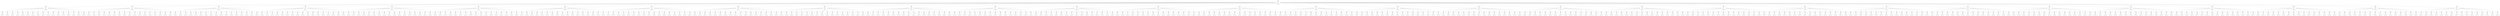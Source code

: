 graph "G" {
  node [
    fontname = "Courier";
  ];
  "1830" [
    label = "Visits: 521\nValue: 491\n. b . . . . \n. . . a . a \n. b . . . . \n. . . . . . \n. . b . a . \n. . . . . . \n\na: 5 | A: 0 | \nb: 5 | B: 0 | \n\n\nO \"B\" jogou, vez do \"A\":";
  ];
  "1831" [
    label = "Visits: 18\nValue: 1\n. b . . . . \n. . . a . a \n. b . . . . \n. . . . a . \n. . b . . . \n. . . . a . \n\na: 4 | A: 0 | \nb: 5 | B: 0 | \n\n\nO \"A\" jogou, vez do \"B\":";
  ];
  "1832" [
    label = "Visits: 1\nValue: 1\n. b . . . . \n. . b a . a \n. . . . . . \nb . . . a . \n. . b . . . \n. . . . a . \n\na: 4 | A: 0 | \nb: 4 | B: 0 | \n\n\nO \"B\" jogou, vez do \"A\":";
  ];
  "1833" [
    label = "Visits: 1\nValue: 1\n. b a . . . \n. . . . . . \n. b . . b . \n. . . . . . \n. . b . a . \n. . . . a . \n\na: 5 | A: 0 | \nb: 4 | B: 0 | \n\n\nO \"B\" jogou, vez do \"A\":";
  ];
  "1834" [
    label = "Visits: 1\nValue: 1\n. b . . . . \n. . . a . a \n. b . . . . \n. . . b a . \n. . . . . . \n. b . . a . \n\na: 4 | A: 0 | \nb: 4 | B: 0 | \n\n\nO \"B\" jogou, vez do \"A\":";
  ];
  "1835" [
    label = "Visits: 1\nValue: 1\n. b . . . . \n. . . a . a \n. b . . . . \n. . . . a . \n. . b . . . \nb . . . a . \n\na: 4 | A: 0 | \nb: 4 | B: 0 | \n\n\nO \"B\" jogou, vez do \"A\":";
  ];
  "1836" [
    label = "Visits: 1\nValue: 1\n. b . . . b \n. . . a . . \n. b . . . a \n. . . . a . \n. . b . . . \n. . . . a . \n\na: 4 | A: 0 | \nb: 4 | B: 0 | \n\n\nO \"B\" jogou, vez do \"A\":";
  ];
  "1837" [
    label = "Visits: 1\nValue: 1\n. b . . . . \n. . . a . a \n. b . . . . \n. . . . a . \n. b . b . . \n. . . . a . \n\na: 4 | A: 0 | \nb: 4 | B: 0 | \n\n\nO \"B\" jogou, vez do \"A\":";
  ];
  "1838" [
    label = "Visits: 1\nValue: 1\n. b . . . . \n. . a . b . \n. b . . . . \n. . . . a . \n. . b . . . \n. . . . a . \n\na: 5 | A: 0 | \nb: 4 | B: 0 | \n\n\nO \"B\" jogou, vez do \"A\":";
  ];
  "1839" [
    label = "Visits: 1\nValue: 1\n. . . . . . \nb . . a . a \n. . . . . . \n. . b . a . \n. . b . . . \n. . . . a . \n\na: 4 | A: 0 | \nb: 5 | B: 0 | \n\n\nO \"B\" jogou, vez do \"A\":";
  ];
  "1840" [
    label = "Visits: 1\nValue: 1\n. . . . . . \n. . b . a a \n. . . . . . \nb . . . a . \n. . b . . . \n. . . . a . \n\na: 4 | A: 0 | \nb: 5 | B: 0 | \n\n\nO \"B\" jogou, vez do \"A\":";
  ];
  "1841" [
    label = "Visits: 1\nValue: 1\n. b . . . . \n. . . a . a \n. b . . . . \n. . . a . b \n. . b . . . \n. . . . a . \n\na: 4 | A: 0 | \nb: 4 | B: 0 | \n\n\nO \"B\" jogou, vez do \"A\":";
  ];
  "1842" [
    label = "Visits: 1\nValue: 1\n. b . b . . \n. . . . . a \n. b . a . . \n. . . . a . \n. . b . . . \n. . . . a . \n\na: 4 | A: 0 | \nb: 4 | B: 0 | \n\n\nO \"B\" jogou, vez do \"A\":";
  ];
  "1843" [
    label = "Visits: 1\nValue: 1\n. b . . . . \n. . . a . a \n. b . . . . \n. . b . a . \n. . . . . . \n. . b . a . \n\na: 4 | A: 0 | \nb: 4 | B: 0 | \n\n\nO \"B\" jogou, vez do \"A\":";
  ];
  "1844" [
    label = "Visits: 1\nValue: 1\n. b . . . . \n. . . a . a \n. b . . a . \n. . . . . . \n. . b . b . \n. . . . . . \n\na: 5 | A: 0 | \nb: 4 | B: 0 | \n\n\nO \"B\" jogou, vez do \"A\":";
  ];
  "1845" [
    label = "Visits: 1\nValue: 1\n. b . . . . \nb . . a . a \n. . . . . . \n. . b . a . \n. . . . . . \n. . b . a . \n\na: 4 | A: 0 | \nb: 4 | B: 0 | \n\n\nO \"B\" jogou, vez do \"A\":";
  ];
  "1846" [
    label = "Visits: 1\nValue: 1\n. . . . . . \n. b . a . a \n. . . . . . \n. b . . a . \n. . b . . . \n. . . . a . \n\na: 4 | A: 0 | \nb: 5 | B: 0 | \n\n\nO \"B\" jogou, vez do \"A\":";
  ];
  "1847" [
    label = "Visits: 1\nValue: 1\n. b . . . . \n. . . a . a \n. b . . . a \n. . . . . . \n. b . b . . \n. . . . . . \n\na: 5 | A: 0 | \nb: 4 | B: 0 | \n\n\nO \"B\" jogou, vez do \"A\":";
  ];
  "1848" [
    label = "Visits: 1\nValue: 1\n. b . . b . \n. . . . . . \n. b a . . . \n. . . . a . \n. . b . . . \n. . . . a . \n\na: 5 | A: 0 | \nb: 4 | B: 0 | \n\n\nO \"B\" jogou, vez do \"A\":";
  ];
  "1849" [
    label = "Visits: 18\nValue: 1\n. b . . a . \n. . . . . . \n. b a . . . \n. . . . . . \n. . b . a . \n. . . . . . \n\na: 5 | A: 0 | \nb: 5 | B: 0 | \n\n\nO \"A\" jogou, vez do \"B\":";
  ];
  "1850" [
    label = "Visits: 1\nValue: 1\n. b . b . a \n. . . . . . \n. b a . . . \n. . . . . . \n. . b . a . \n. . . . . . \n\na: 5 | A: 0 | \nb: 4 | B: 0 | \n\n\nO \"B\" jogou, vez do \"A\":";
  ];
  "1851" [
    label = "Visits: 1\nValue: 1\n. b . . a . \n. . . . . . \n. b a . . . \n. . . . . . \n. b . b . a \n. . . . . . \n\na: 5 | A: 0 | \nb: 4 | B: 0 | \n\n\nO \"B\" jogou, vez do \"A\":";
  ];
  "1852" [
    label = "Visits: 1\nValue: 1\n. b . . a . \n. . . . . . \n. b a . . . \n. . b . . . \n. . . . a . \n. . b . . . \n\na: 5 | A: 0 | \nb: 4 | B: 0 | \n\n\nO \"B\" jogou, vez do \"A\":";
  ];
  "1853" [
    label = "Visits: 1\nValue: 1\n. b . . a . \n. b . a . . \n. . . . . . \n. b . . . . \n. . . . a . \n. . . b . . \n\na: 5 | A: 0 | \nb: 4 | B: 0 | \n\n\nO \"B\" jogou, vez do \"A\":";
  ];
  "1854" [
    label = "Visits: 1\nValue: 1\nb . b . a . \n. . . . . . \n. b a . . . \n. . . . . . \n. . b . a . \n. . . . . . \n\na: 5 | A: 0 | \nb: 4 | B: 0 | \n\n\nO \"B\" jogou, vez do \"A\":";
  ];
  "1855" [
    label = "Visits: 1\nValue: 1\n. b . . a . \n. . . . . . \n. b a . . . \n. . . a . . \n. . b . . . \n. . . . . b \n\na: 5 | A: 0 | \nb: 4 | B: 0 | \n\n\nO \"B\" jogou, vez do \"A\":";
  ];
  "1856" [
    label = "Visits: 1\nValue: 1\n. b . . a . \n. a . . . . \n. b . . . . \n. . . b . . \n. . . . . . \n. b . . . a \n\na: 5 | A: 0 | \nb: 4 | B: 0 | \n\n\nO \"B\" jogou, vez do \"A\":";
  ];
  "1857" [
    label = "Visits: 1\nValue: 1\n. b . . a . \n. . . . . . \n. b a b . . \n. . . . . . \n. . b . a . \n. . . . . . \n\na: 5 | A: 0 | \nb: 4 | B: 0 | \n\n\nO \"B\" jogou, vez do \"A\":";
  ];
  "1858" [
    label = "Visits: 1\nValue: 1\n. b . . a . \nb . a . . . \n. . . . . . \n. . b . . . \n. . . . a . \n. . b . . . \n\na: 5 | A: 0 | \nb: 4 | B: 0 | \n\n\nO \"B\" jogou, vez do \"A\":";
  ];
  "1859" [
    label = "Visits: 1\nValue: 1\n. b . a . b \n. . . . . . \n. b a . . . \n. . . . . . \n. . b . a . \n. . . . . . \n\na: 5 | A: 0 | \nb: 4 | B: 0 | \n\n\nO \"B\" jogou, vez do \"A\":";
  ];
  "1860" [
    label = "Visits: 1\nValue: 1\n. b . . a . \n. . . . . . \n. b a . . . \n. . . . . . \n. . b . a . \nb . . . . . \n\na: 5 | A: 0 | \nb: 4 | B: 0 | \n\n\nO \"B\" jogou, vez do \"A\":";
  ];
  "1861" [
    label = "Visits: 1\nValue: 1\n. b . . a . \n. . . . . . \n. b a . . . \n. b . . . a \n. . . . . . \n. . . b . . \n\na: 5 | A: 0 | \nb: 4 | B: 0 | \n\n\nO \"B\" jogou, vez do \"A\":";
  ];
  "1862" [
    label = "Visits: 1\nValue: 1\n. b . . a . \n. . b . . . \n. . a . . . \nb . . . . . \n. . b . a . \n. . . . . . \n\na: 5 | A: 0 | \nb: 4 | B: 0 | \n\n\nO \"B\" jogou, vez do \"A\":";
  ];
  "1863" [
    label = "Visits: 1\nValue: 1\n. b . . a . \n. . . . . . \n. b a . . . \n. . . . . . \nb . b . a . \n. . . . . . \n\na: 5 | A: 0 | \nb: 4 | B: 0 | \n\n\nO \"B\" jogou, vez do \"A\":";
  ];
  "1864" [
    label = "Visits: 1\nValue: 1\n. b . . a . \n. . . . . . \n. b a . . . \n. . . . b . \n. . b . . . \n. . . . a . \n\na: 5 | A: 0 | \nb: 4 | B: 0 | \n\n\nO \"B\" jogou, vez do \"A\":";
  ];
  "1865" [
    label = "Visits: 1\nValue: 1\n. . . . a . \n. b . . . . \n. . . . . . \n. b . a . . \n. . b . a . \n. . . . . . \n\na: 5 | A: 0 | \nb: 5 | B: 0 | \n\n\nO \"B\" jogou, vez do \"A\":";
  ];
  "1866" [
    label = "Visits: 1\nValue: 1\n. b . . a . \n. . . . . . \n. b a . . . \n. . . . a . \n. . b . . . \n. . . . b . \n\na: 5 | A: 0 | \nb: 4 | B: 0 | \n\n\nO \"B\" jogou, vez do \"A\":";
  ];
  "1867" [
    label = "Visits: 18\nValue: 1\n. b a . . . \n. . . . . . \n. b . . a . \n. . . . . . \n. . b . a . \n. . . . . . \n\na: 5 | A: 0 | \nb: 5 | B: 0 | \n\n\nO \"A\" jogou, vez do \"B\":";
  ];
  "1868" [
    label = "Visits: 1\nValue: 1\n. b a . . . \n. . . . . . \n. b . . a . \n. . . . . . \nb . b . a . \n. . . . . . \n\na: 5 | A: 0 | \nb: 4 | B: 0 | \n\n\nO \"B\" jogou, vez do \"A\":";
  ];
  "1869" [
    label = "Visits: 1\nValue: 1\n. b a . . . \n. . . . . . \n. b . b . a \n. . . . . . \n. . b . a . \n. . . . . . \n\na: 5 | A: 0 | \nb: 4 | B: 0 | \n\n\nO \"B\" jogou, vez do \"A\":";
  ];
  "1870" [
    label = "Visits: 1\nValue: 1\n. b a . . . \n. . . . . a \n. b . . . . \n. . . b . . \n. . . . . . \n. b . . . a \n\na: 5 | A: 0 | \nb: 4 | B: 0 | \n\n\nO \"B\" jogou, vez do \"A\":";
  ];
  "1871" [
    label = "Visits: 1\nValue: 1\n. b a . . . \n. . . . b . \n. b . . . . \n. . . . a . \n. . b . a . \n. . . . . . \n\na: 5 | A: 0 | \nb: 4 | B: 0 | \n\n\nO \"B\" jogou, vez do \"A\":";
  ];
  "1872" [
    label = "Visits: 1\nValue: 1\n. b a . . . \n. . . . . . \n. b . a . b \n. . . . . . \n. . b . a . \n. . . . . . \n\na: 5 | A: 0 | \nb: 4 | B: 0 | \n\n\nO \"B\" jogou, vez do \"A\":";
  ];
  "1873" [
    label = "Visits: 1\nValue: 1\n. b a . . . \n. b . . . . \n. . . . a . \n. b . . . . \n. . . . a . \n. . . b . . \n\na: 5 | A: 0 | \nb: 4 | B: 0 | \n\n\nO \"B\" jogou, vez do \"A\":";
  ];
  "1874" [
    label = "Visits: 1\nValue: 1\n. b a . . . \n. . . . . . \nb . b . a . \n. . . . . . \n. . b . a . \n. . . . . . \n\na: 5 | A: 0 | \nb: 4 | B: 0 | \n\n\nO \"B\" jogou, vez do \"A\":";
  ];
  "1875" [
    label = "Visits: 1\nValue: 1\n. . a . . . \nb . . . . . \n. . . . a . \n. . b . . . \n. . b . a . \n. . . . . . \n\na: 5 | A: 0 | \nb: 5 | B: 0 | \n\n\nO \"B\" jogou, vez do \"A\":";
  ];
  "1876" [
    label = "Visits: 1\nValue: 1\n. b a . . . \n. . . . . . \n. b . . a . \n. . . . . . \n. . b . a . \nb . . . . . \n\na: 5 | A: 0 | \nb: 4 | B: 0 | \n\n\nO \"B\" jogou, vez do \"A\":";
  ];
  "1877" [
    label = "Visits: 1\nValue: 1\n. b a . . . \n. . . . . . \n. b . . a . \n. . . . . . \n. b . b a . \n. . . . . . \n\na: 5 | A: 0 | \nb: 4 | B: 0 | \n\n\nO \"B\" jogou, vez do \"A\":";
  ];
  "1878" [
    label = "Visits: 1\nValue: 1\n. . . . . . \n. b . . . . \n. . . . a . \n. b . . . . \n. . b . a . \n. . . . . . \n\na: 6 | A: 0 | \nb: 5 | B: 0 | \n\n\nO \"B\" jogou, vez do \"A\":";
  ];
  "1879" [
    label = "Visits: 1\nValue: 1\n. . . . . . \n. . b . . . \n. . . . a . \nb . . . . . \n. . b . a . \n. . . . . . \n\na: 6 | A: 0 | \nb: 5 | B: 0 | \n\n\nO \"B\" jogou, vez do \"A\":";
  ];
  "1880" [
    label = "Visits: 1\nValue: 1\n. b a . . . \n. . b . . . \n. . . . a . \nb . . . . . \n. . b . a . \n. . . . . . \n\na: 5 | A: 0 | \nb: 4 | B: 0 | \n\n\nO \"B\" jogou, vez do \"A\":";
  ];
  "1881" [
    label = "Visits: 1\nValue: 1\n. b a . . . \n. . . . . . \n. b . . a . \n. . b . . . \n. . . . a . \n. . b . . . \n\na: 5 | A: 0 | \nb: 4 | B: 0 | \n\n\nO \"B\" jogou, vez do \"A\":";
  ];
  "1882" [
    label = "Visits: 1\nValue: 1\n. b a . . . \n. . . . . . \n. b . . a . \n. . . . . . \n. . b a . b \n. . . . . . \n\na: 5 | A: 0 | \nb: 4 | B: 0 | \n\n\nO \"B\" jogou, vez do \"A\":";
  ];
  "1883" [
    label = "Visits: 1\nValue: 1\nb b a . . . \n. . . . . . \n. b . . a . \n. . . . . . \n. . b . a . \n. . . . . . \n\na: 5 | A: 0 | \nb: 4 | B: 0 | \n\n\nO \"B\" jogou, vez do \"A\":";
  ];
  "1884" [
    label = "Visits: 1\nValue: 1\n. b a . . . \n. . . . . . \n. b . . a . \n. . . a . . \n. . b . . . \n. . . . . b \n\na: 5 | A: 0 | \nb: 4 | B: 0 | \n\n\nO \"B\" jogou, vez do \"A\":";
  ];
  "1885" [
    label = "Visits: 18\nValue: 1\n. b . . . . \n. . . a . a \n. b . . . . \n. . . . . . \n. . b . a . \na . . . . . \n\na: 4 | A: 0 | \nb: 5 | B: 0 | \n\n\nO \"A\" jogou, vez do \"B\":";
  ];
  "1886" [
    label = "Visits: 1\nValue: 1\n. b . . . b \n. . . a . . \n. b . . . a \n. . . . . . \n. . b . a . \na . . . . . \n\na: 4 | A: 0 | \nb: 4 | B: 0 | \n\n\nO \"B\" jogou, vez do \"A\":";
  ];
  "1887" [
    label = "Visits: 1\nValue: 1\n. b . . . . \n. . . a . a \n. b . . . . \n. . . . b . \n. . b . . . \na . . . a . \n\na: 4 | A: 0 | \nb: 4 | B: 0 | \n\n\nO \"B\" jogou, vez do \"A\":";
  ];
  "1888" [
    label = "Visits: 1\nValue: 1\n. b . . . . \n. . . a . a \n. b . . . . \n. . . . . b \n. . b . . . \na . . a . . \n\na: 4 | A: 0 | \nb: 4 | B: 0 | \n\n\nO \"B\" jogou, vez do \"A\":";
  ];
  "1889" [
    label = "Visits: 1\nValue: 1\n. b . . . . \n. . . a . a \n. b . . . . \n. . . . . . \n. . b a . b \na . . . . . \n\na: 4 | A: 0 | \nb: 4 | B: 0 | \n\n\nO \"B\" jogou, vez do \"A\":";
  ];
  "1890" [
    label = "Visits: 1\nValue: 1\n. b . . . . \nb . . a . a \n. . . . . . \n. . b . . . \n. . . . a . \na . b . . . \n\na: 4 | A: 0 | \nb: 4 | B: 0 | \n\n\nO \"B\" jogou, vez do \"A\":";
  ];
  "1891" [
    label = "Visits: 1\nValue: 1\n. b . . . . \n. . . a . a \n. b . . . . \n. . . . . . \nb . b . a . \n. . . . . . \n\na: 5 | A: 0 | \nb: 4 | B: 0 | \n\n\nO \"B\" jogou, vez do \"A\":";
  ];
  "1892" [
    label = "Visits: 1\nValue: 1\n. b . . a . \n. . . . . a \nb . b . . . \n. . . . . . \n. . b . a . \na . . . . . \n\na: 4 | A: 0 | \nb: 4 | B: 0 | \n\n\nO \"B\" jogou, vez do \"A\":";
  ];
  "1893" [
    label = "Visits: 1\nValue: 1\n. b . . . . \n. . . a . a \n. b . . . . \n. b . . . a \n. . . . . . \na . . b . . \n\na: 4 | A: 0 | \nb: 4 | B: 0 | \n\n\nO \"B\" jogou, vez do \"A\":";
  ];
  "1894" [
    label = "Visits: 1\nValue: 1\n. b . . . . \n. . . a . a \nb . b . . . \n. . . . . . \n. . b . a . \na . . . . . \n\na: 4 | A: 0 | \nb: 4 | B: 0 | \n\n\nO \"B\" jogou, vez do \"A\":";
  ];
  "1895" [
    label = "Visits: 1\nValue: 1\nb . b . . . \n. . . . . a \n. b . . a . \n. . . . . . \n. . b . a . \na . . . . . \n\na: 4 | A: 0 | \nb: 4 | B: 0 | \n\n\nO \"B\" jogou, vez do \"A\":";
  ];
  "1896" [
    label = "Visits: 1\nValue: 1\n. b . a . . \n. . . . . a \n. b . b . . \n. . . . . . \n. . b . a . \na . . . . . \n\na: 4 | A: 0 | \nb: 4 | B: 0 | \n\n\nO \"B\" jogou, vez do \"A\":";
  ];
  "1897" [
    label = "Visits: 1\nValue: 1\n. b . . . . \n. . . a . a \n. b . . . . \n. . . . a . \n. . b . . . \na . . . b . \n\na: 4 | A: 0 | \nb: 4 | B: 0 | \n\n\nO \"B\" jogou, vez do \"A\":";
  ];
  "1898" [
    label = "Visits: 1\nValue: 1\n. b . . . . \n. . b a . a \n. . . . . . \nb . . . . . \n. . b . a . \na . . . . . \n\na: 4 | A: 0 | \nb: 4 | B: 0 | \n\n\nO \"B\" jogou, vez do \"A\":";
  ];
  "1899" [
    label = "Visits: 1\nValue: 1\n. b . . . . \n. . . a . a \n. b . . . . \n. . . . . . \n. b . b a . \n. . . . . . \n\na: 5 | A: 0 | \nb: 4 | B: 0 | \n\n\nO \"B\" jogou, vez do \"A\":";
  ];
  "1900" [
    label = "Visits: 1\nValue: 1\n. . . . . . \nb . . a . a \n. . . . . . \n. . b . . . \n. . b . a . \na . . . . . \n\na: 4 | A: 0 | \nb: 5 | B: 0 | \n\n\nO \"B\" jogou, vez do \"A\":";
  ];
  "1901" [
    label = "Visits: 1\nValue: 1\n. b . . . . \n. . . a . a \n. b . . . . \n. . . b . . \n. . . . . . \na b . . . a \n\na: 4 | A: 0 | \nb: 4 | B: 0 | \n\n\nO \"B\" jogou, vez do \"A\":";
  ];
  "1902" [
    label = "Visits: 1\nValue: 1\n. . . . . . \n. . b . a a \n. . . . . . \nb . . . . . \n. . b . a . \na . . . . . \n\na: 4 | A: 0 | \nb: 5 | B: 0 | \n\n\nO \"B\" jogou, vez do \"A\":";
  ];
  "1903" [
    label = "Visits: 18\nValue: 1\n. b . . . . \n. . . a . a \n. b . . . . \n. . . a . . \n. . b . . . \n. . . . . a \n\na: 4 | A: 0 | \nb: 5 | B: 0 | \n\n\nO \"A\" jogou, vez do \"B\":";
  ];
  "1904" [
    label = "Visits: 1\nValue: 1\n. b . . . . \n. . b a . a \n. . . . . . \nb . . a . . \n. . b . . . \n. . . . . a \n\na: 4 | A: 0 | \nb: 4 | B: 0 | \n\n\nO \"B\" jogou, vez do \"A\":";
  ];
  "1905" [
    label = "Visits: 1\nValue: 1\n. b . . . . \n. . . a . a \n. b . . . . \n. . b a . . \n. . . . . . \n. . b . . a \n\na: 4 | A: 0 | \nb: 4 | B: 0 | \n\n\nO \"B\" jogou, vez do \"A\":";
  ];
  "1906" [
    label = "Visits: 1\nValue: 1\n. b . . . . \n. . . a . a \n. b . . . . \n. . . a . . \n. . b . . . \n. b . . . a \n\na: 4 | A: 0 | \nb: 4 | B: 0 | \n\n\nO \"B\" jogou, vez do \"A\":";
  ];
  "1907" [
    label = "Visits: 1\nValue: 1\nb . b . . . \n. . . a . a \n. b . . . . \n. . . a . . \n. . b . . . \n. . . . . a \n\na: 4 | A: 0 | \nb: 4 | B: 0 | \n\n\nO \"B\" jogou, vez do \"A\":";
  ];
  "1908" [
    label = "Visits: 1\nValue: 1\n. b . . . . \n. . . a . a \n. b . . . . \n. . . a . . \n. . b . . . \n. . . . b . \n\na: 5 | A: 0 | \nb: 4 | B: 0 | \n\n\nO \"B\" jogou, vez do \"A\":";
  ];
  "1909" [
    label = "Visits: 1\nValue: 1\n. b . . a . \n. . . . . a \nb . b . . . \n. . . . . . \n. . b . a . \n. . . . . a \n\na: 4 | A: 0 | \nb: 4 | B: 0 | \n\n\nO \"B\" jogou, vez do \"A\":";
  ];
  "1910" [
    label = "Visits: 1\nValue: 1\n. b . . . . \n. . . a . a \nb . b . . . \n. . . a . . \n. . b . . . \n. . . . . a \n\na: 4 | A: 0 | \nb: 4 | B: 0 | \n\n\nO \"B\" jogou, vez do \"A\":";
  ];
  "1911" [
    label = "Visits: 1\nValue: 1\n. b . . . . \n. b . a . a \n. . . . . . \n. b . a . . \n. . . . . . \n. . . b . a \n\na: 4 | A: 0 | \nb: 4 | B: 0 | \n\n\nO \"B\" jogou, vez do \"A\":";
  ];
  "1912" [
    label = "Visits: 1\nValue: 1\n. b . . . . \n. . . a . a \n. b . . . . \n. . . a . . \n. . b . . . \nb . . . . a \n\na: 4 | A: 0 | \nb: 4 | B: 0 | \n\n\nO \"B\" jogou, vez do \"A\":";
  ];
  "1913" [
    label = "Visits: 1\nValue: 1\n. b . . . . \n. . . a . a \n. b . . . . \n. . . a . . \nb . b . . . \n. . . . . a \n\na: 4 | A: 0 | \nb: 4 | B: 0 | \n\n\nO \"B\" jogou, vez do \"A\":";
  ];
  "1914" [
    label = "Visits: 1\nValue: 1\n. b . . . . \n. . a . b . \n. b . . . . \n. . . a . . \n. . b . . . \n. . . . . a \n\na: 5 | A: 0 | \nb: 4 | B: 0 | \n\n\nO \"B\" jogou, vez do \"A\":";
  ];
  "1915" [
    label = "Visits: 1\nValue: 1\n. b . b . . \n. . . . . a \n. b . a . . \n. . . a . . \n. . b . . . \n. . . . . a \n\na: 4 | A: 0 | \nb: 4 | B: 0 | \n\n\nO \"B\" jogou, vez do \"A\":";
  ];
  "1916" [
    label = "Visits: 1\nValue: 1\n. b . . . . \n. . . a . a \n. b . a . . \n. . . . . . \n. b . b . . \n. . . . . a \n\na: 4 | A: 0 | \nb: 4 | B: 0 | \n\n\nO \"B\" jogou, vez do \"A\":";
  ];
  "1917" [
    label = "Visits: 1\nValue: 1\n. b . . . . \nb . . a . a \n. . . . . . \n. . b . a . \n. . . . . . \n. . b . . a \n\na: 4 | A: 0 | \nb: 4 | B: 0 | \n\n\nO \"B\" jogou, vez do \"A\":";
  ];
  "1918" [
    label = "Visits: 1\nValue: 1\n. b . . . b \n. . . a . . \n. b . . . a \n. . . a . . \n. . b . . . \n. . . . . a \n\na: 4 | A: 0 | \nb: 4 | B: 0 | \n\n\nO \"B\" jogou, vez do \"A\":";
  ];
  "1919" [
    label = "Visits: 1\nValue: 1\n. b . . . . \n. . . a . a \n. b a . . . \n. . . . . . \n. . b . b . \n. . . . . . \n\na: 5 | A: 0 | \nb: 4 | B: 0 | \n\n\nO \"B\" jogou, vez do \"A\":";
  ];
  "1920" [
    label = "Visits: 1\nValue: 1\n. . . . . . \nb . . a . a \n. . . . . . \n. . b a . . \n. . b . . . \n. . . . . a \n\na: 4 | A: 0 | \nb: 5 | B: 0 | \n\n\nO \"B\" jogou, vez do \"A\":";
  ];
  "1921" [
    label = "Visits: 18\nValue: 1\n. b . . . . \n. . . a . a \n. b . . . . \n. b . . . a \n. . . . . . \n. . . a . . \n\na: 4 | A: 0 | \nb: 5 | B: 0 | \n\n\nO \"A\" jogou, vez do \"B\":";
  ];
  "1922" [
    label = "Visits: 1\nValue: 1\n. b . . . . \n. . . a . a \n. b . . . . \n. b . . b . \n. . . . . . \n. . . a . . \n\na: 5 | A: 0 | \nb: 4 | B: 0 | \n\n\nO \"B\" jogou, vez do \"A\":";
  ];
  "1923" [
    label = "Visits: 1\nValue: 1\n. b . . . . \n. . . a . a \nb . b . . . \n. . . . . a \n. . b . . . \n. . . a . . \n\na: 4 | A: 0 | \nb: 4 | B: 0 | \n\n\nO \"B\" jogou, vez do \"A\":";
  ];
  "1924" [
    label = "Visits: 1\nValue: 1\n. . . . . . \nb . . a . a \n. . . . . . \n. b b . . a \n. . . . . . \n. . . a . . \n\na: 4 | A: 0 | \nb: 5 | B: 0 | \n\n\nO \"B\" jogou, vez do \"A\":";
  ];
  "1925" [
    label = "Visits: 1\nValue: 1\n. b . . . . \n. . . a . a \n. b . . . . \n. b . . . a \n. . . . . . \n. . a . b . \n\na: 4 | A: 0 | \nb: 4 | B: 0 | \n\n\nO \"B\" jogou, vez do \"A\":";
  ];
  "1926" [
    label = "Visits: 1\nValue: 1\n. b . . . . \n. . . a . a \nb b . . . . \n. . . . . a \n. . b . . . \n. . . . . . \n\na: 5 | A: 0 | \nb: 4 | B: 0 | \n\n\nO \"B\" jogou, vez do \"A\":";
  ];
  "1927" [
    label = "Visits: 1\nValue: 1\n. b . . . . \nb . . a . a \n. . . . . . \nb . b . . a \n. . . . . . \n. . . a . . \n\na: 4 | A: 0 | \nb: 4 | B: 0 | \n\n\nO \"B\" jogou, vez do \"A\":";
  ];
  "1928" [
    label = "Visits: 1\nValue: 1\n. b . . . . \n. . b a . a \n. . . . . . \nb . b . . a \n. . . . . . \n. . . a . . \n\na: 4 | A: 0 | \nb: 4 | B: 0 | \n\n\nO \"B\" jogou, vez do \"A\":";
  ];
  "1929" [
    label = "Visits: 1\nValue: 1\n. b . . . . \n. . . a . a \n. b . . . . \n. b . b . a \n. . . . . . \n. . . a . . \n\na: 4 | A: 0 | \nb: 4 | B: 0 | \n\n\nO \"B\" jogou, vez do \"A\":";
  ];
  "1930" [
    label = "Visits: 1\nValue: 1\nb . b . . . \n. . . a . a \n. b . . . . \n. b . . . a \n. . . . . . \n. . . a . . \n\na: 4 | A: 0 | \nb: 4 | B: 0 | \n\n\nO \"B\" jogou, vez do \"A\":";
  ];
  "1931" [
    label = "Visits: 1\nValue: 1\n. b . . . b \n. . . a . . \n. b . . . a \n. b . . . a \n. . . . . . \n. . . a . . \n\na: 4 | A: 0 | \nb: 4 | B: 0 | \n\n\nO \"B\" jogou, vez do \"A\":";
  ];
  "1932" [
    label = "Visits: 1\nValue: 1\n. b . . . . \n. . . a . a \n. b b . . . \n. . . . . a \nb . . . . . \n. . . a . . \n\na: 4 | A: 0 | \nb: 4 | B: 0 | \n\n\nO \"B\" jogou, vez do \"A\":";
  ];
  "1933" [
    label = "Visits: 1\nValue: 1\n. b . . . . \n. . . a . a \n. . . . . . \n. . . . . a \n. . . . . . \n. . . a . . \n\na: 4 | A: 0 | \nb: 4 | B: 3 | \n\n\nO \"B\" jogou, vez do \"A\":";
  ];
  "1934" [
    label = "Visits: 1\nValue: 1\n. . . . . . \n. . . a . a \n. . . . . . \n. . . . . a \n. . . . . . \n. . . a . . \n\na: 4 | A: 0 | \nb: 5 | B: 3 | \n\n\nO \"B\" jogou, vez do \"A\":";
  ];
  "1935" [
    label = "Visits: 1\nValue: 1\nb . b . . . \n. . . . . a \n. b . . a . \n. b . . . a \n. . . . . . \n. . . a . . \n\na: 4 | A: 0 | \nb: 4 | B: 0 | \n\n\nO \"B\" jogou, vez do \"A\":";
  ];
  "1936" [
    label = "Visits: 1\nValue: 1\n. b . a . . \n. . . . . a \n. b . b . . \n. b . . . a \n. . . . . . \n. . . a . . \n\na: 4 | A: 0 | \nb: 4 | B: 0 | \n\n\nO \"B\" jogou, vez do \"A\":";
  ];
  "1937" [
    label = "Visits: 1\nValue: 1\n. b . . a . \n. . . . . a \nb . b . . . \n. . . . . a \nb . . . . . \n. . . a . . \n\na: 4 | A: 0 | \nb: 4 | B: 0 | \n\n\nO \"B\" jogou, vez do \"A\":";
  ];
  "1938" [
    label = "Visits: 1\nValue: 1\n. b . . b . \n. . . . . . \n. b a . . . \n. b . . . a \n. . . . . . \n. . . a . . \n\na: 5 | A: 0 | \nb: 4 | B: 0 | \n\n\nO \"B\" jogou, vez do \"A\":";
  ];
  "1939" [
    label = "Visits: 18\nValue: 1\n. b . . . . \n. . . a . a \n. b . . . . \n. . . b . . \n. . . . a . \n. a . . . . \n\na: 4 | A: 0 | \nb: 5 | B: 0 | \n\n\nO \"A\" jogou, vez do \"B\":";
  ];
  "1940" [
    label = "Visits: 1\nValue: 1\n. b . . . . \n. . . a . a \n. b . . . . \n. . . b . . \n. . . a . b \n. a . . . . \n\na: 4 | A: 0 | \nb: 4 | B: 0 | \n\n\nO \"B\" jogou, vez do \"A\":";
  ];
  "1941" [
    label = "Visits: 1\nValue: 1\n. b . . . . \n. . . a . a \n. b . . . . \n. . . b . . \n. . . . a . \nb . a . . . \n\na: 4 | A: 0 | \nb: 4 | B: 0 | \n\n\nO \"B\" jogou, vez do \"A\":";
  ];
  "1942" [
    label = "Visits: 1\nValue: 1\n. b . . . . \n. b . a . a \n. . . . . . \n. b . b . . \n. . . . a . \n. a . . . . \n\na: 4 | A: 0 | \nb: 4 | B: 0 | \n\n\nO \"B\" jogou, vez do \"A\":";
  ];
  "1943" [
    label = "Visits: 1\nValue: 1\n. b . . . . \n. . . a . a \n. b . . . . \n. . b . b . \n. . . . . . \n. a . . a . \n\na: 4 | A: 0 | \nb: 4 | B: 0 | \n\n\nO \"B\" jogou, vez do \"A\":";
  ];
  "1944" [
    label = "Visits: 1\nValue: 1\n. b . . . . \n. . . a . a \n. b . . . . \n. . . b . . \n. . . . a . \na . b . . . \n\na: 4 | A: 0 | \nb: 4 | B: 0 | \n\n\nO \"B\" jogou, vez do \"A\":";
  ];
  "1945" [
    label = "Visits: 1\nValue: 1\n. b . . . b \n. . . a . . \n. b . . . a \n. . . b . . \n. . . . a . \n. a . . . . \n\na: 4 | A: 0 | \nb: 4 | B: 0 | \n\n\nO \"B\" jogou, vez do \"A\":";
  ];
  "1946" [
    label = "Visits: 1\nValue: 1\n. b . . . . \n. . . a . a \n. b . . . . \n. . . b a . \n. . . . . . \n. a . . b . \n\na: 4 | A: 0 | \nb: 4 | B: 0 | \n\n\nO \"B\" jogou, vez do \"A\":";
  ];
  "1947" [
    label = "Visits: 1\nValue: 1\n. b . . . a \n. . . a . . \n. b . . . b \n. . . b . . \n. . . . a . \n. a . . . . \n\na: 4 | A: 0 | \nb: 4 | B: 0 | \n\n\nO \"B\" jogou, vez do \"A\":";
  ];
  "1948" [
    label = "Visits: 1\nValue: 1\n. . . . . . \n. . b . a a \n. . . . . . \nb . . b . . \n. . . . a . \n. a . . . . \n\na: 4 | A: 0 | \nb: 5 | B: 0 | \n\n\nO \"B\" jogou, vez do \"A\":";
  ];
  "1949" [
    label = "Visits: 1\nValue: 1\n. b . . . . \n. . b a . a \n. . . . . . \nb . . b . . \n. . . . a . \n. a . . . . \n\na: 4 | A: 0 | \nb: 4 | B: 0 | \n\n\nO \"B\" jogou, vez do \"A\":";
  ];
  "1950" [
    label = "Visits: 1\nValue: 1\n. b . a . . \n. . . . . a \n. b . b . . \n. . . . . . \n. . . b a . \n. a . . . . \n\na: 4 | A: 0 | \nb: 4 | B: 0 | \n\n\nO \"B\" jogou, vez do \"A\":";
  ];
  "1951" [
    label = "Visits: 1\nValue: 1\n. b . . . . \n. . . a . a \nb . b . . . \n. . . b . . \n. . . . a . \n. a . . . . \n\na: 4 | A: 0 | \nb: 4 | B: 0 | \n\n\nO \"B\" jogou, vez do \"A\":";
  ];
  "1952" [
    label = "Visits: 1\nValue: 1\n. . . . . . \n. b . a . a \n. . . . . . \n. b . b . . \n. . . . a . \n. a . . . . \n\na: 4 | A: 0 | \nb: 5 | B: 0 | \n\n\nO \"B\" jogou, vez do \"A\":";
  ];
  "1953" [
    label = "Visits: 1\nValue: 1\nb . b . . . \n. . . . . a \n. b . . a . \n. . . b . . \n. . . . a . \n. a . . . . \n\na: 4 | A: 0 | \nb: 4 | B: 0 | \n\n\nO \"B\" jogou, vez do \"A\":";
  ];
  "1954" [
    label = "Visits: 1\nValue: 1\n. b . . . . \n. . . a . a \n. b . . . . \n. . . b . . \n. . . . a . \n. a . . . b \n\na: 4 | A: 0 | \nb: 4 | B: 0 | \n\n\nO \"B\" jogou, vez do \"A\":";
  ];
  "1955" [
    label = "Visits: 1\nValue: 1\n. b . . . . \n. . . a . a \n. b . b . . \n. . . . . . \n. . . b . a \n. a . . . . \n\na: 4 | A: 0 | \nb: 4 | B: 0 | \n\n\nO \"B\" jogou, vez do \"A\":";
  ];
  "1956" [
    label = "Visits: 1\nValue: 1\n. b a . . . \n. . . . . . \n. b . . b . \n. . . . . . \n. . b . a . \n. a . . . . \n\na: 5 | A: 0 | \nb: 4 | B: 0 | \n\n\nO \"B\" jogou, vez do \"A\":";
  ];
  "1957" [
    label = "Visits: 18\nValue: 1\n. . . . . . \n. a . a . a \n. . . . . . \n. b . . . . \n. . b . a . \n. . . . . . \n\na: 4 | A: 0 | \nb: 6 | B: 0 | \n\n\nO \"A\" jogou, vez do \"B\":";
  ];
  "1958" [
    label = "Visits: 1\nValue: 1\n. . a . . . \n. . . a . a \n. . . . . . \n. . . . . . \n. . . . a . \n. . . . . . \n\na: 4 | A: 0 | \nb: 5 | B: 3 | \n\n\nO \"B\" jogou, vez do \"A\":";
  ];
  "1959" [
    label = "Visits: 1\nValue: 1\n. . . . . . \n. a . a . a \n. . . . . . \n. b . b . . \n. . . . a . \n. b . . . . \n\na: 4 | A: 0 | \nb: 5 | B: 0 | \n\n\nO \"B\" jogou, vez do \"A\":";
  ];
  "1960" [
    label = "Visits: 1\nValue: 1\n. . . . . . \n. a . a . a \n. . . . . . \n. b . . a . \n. . b . . . \n. . . . b . \n\na: 4 | A: 0 | \nb: 5 | B: 0 | \n\n\nO \"B\" jogou, vez do \"A\":";
  ];
  "1961" [
    label = "Visits: 1\nValue: 1\n. . . . . . \n. a . a . a \n. . . . . . \nb . b . . . \n. . . . a . \n. . b . . . \n\na: 4 | A: 0 | \nb: 5 | B: 0 | \n\n\nO \"B\" jogou, vez do \"A\":";
  ];
  "1962" [
    label = "Visits: 1\nValue: 1\nb . . . . . \n. . . a . a \n. . a . . . \n. b . . . . \n. . b . a . \n. . . . . . \n\na: 4 | A: 0 | \nb: 5 | B: 0 | \n\n\nO \"B\" jogou, vez do \"A\":";
  ];
  "1963" [
    label = "Visits: 1\nValue: 1\n. b . . . . \n. . . a . a \n. a . . . . \n. b . . . . \n. . b . a . \n. . . . . . \n\na: 4 | A: 0 | \nb: 5 | B: 0 | \n\n\nO \"B\" jogou, vez do \"A\":";
  ];
  "1964" [
    label = "Visits: 1\nValue: 1\n. . . . . . \n. a a . b . \n. . . . . . \n. b . . . . \n. . b . a . \n. . . . . . \n\na: 5 | A: 0 | \nb: 5 | B: 0 | \n\n\nO \"B\" jogou, vez do \"A\":";
  ];
  "1965" [
    label = "Visits: 1\nValue: 1\n. . . . . . \n. a . a . a \n. b . . . . \n. . . . . . \n. b . b a . \n. . . . . . \n\na: 4 | A: 0 | \nb: 5 | B: 0 | \n\n\nO \"B\" jogou, vez do \"A\":";
  ];
  "1966" [
    label = "Visits: 1\nValue: 1\n. . . a . . \n. a . . . a \n. . . b . . \n. b . . . . \n. . b . a . \n. . . . . . \n\na: 4 | A: 0 | \nb: 5 | B: 0 | \n\n\nO \"B\" jogou, vez do \"A\":";
  ];
  "1967" [
    label = "Visits: 1\nValue: 1\n. . . . . . \n. a . a . a \n. . . . . . \n. b . . b . \n. . b . . . \n. . . . a . \n\na: 4 | A: 0 | \nb: 5 | B: 0 | \n\n\nO \"B\" jogou, vez do \"A\":";
  ];
  "1968" [
    label = "Visits: 1\nValue: 1\n. . . . . . \n. a . a . a \n. . . . . . \n. b b . . . \n. . . . a . \n. . b . . . \n\na: 4 | A: 0 | \nb: 5 | B: 0 | \n\n\nO \"B\" jogou, vez do \"A\":";
  ];
  "1969" [
    label = "Visits: 1\nValue: 1\n. . a . . . \n. a . . . . \n. . . . b . \n. b . . . . \n. . b . a . \n. . . . . . \n\na: 5 | A: 0 | \nb: 5 | B: 0 | \n\n\nO \"B\" jogou, vez do \"A\":";
  ];
  "1970" [
    label = "Visits: 1\nValue: 1\n. . . b . . \n. a . . . a \n. . . a . . \n. b . . . . \n. . b . a . \n. . . . . . \n\na: 4 | A: 0 | \nb: 5 | B: 0 | \n\n\nO \"B\" jogou, vez do \"A\":";
  ];
  "1971" [
    label = "Visits: 1\nValue: 1\n. . . . . . \nb . a a . a \n. . . . . . \n. b . . . . \n. . b . a . \n. . . . . . \n\na: 4 | A: 0 | \nb: 5 | B: 0 | \n\n\nO \"B\" jogou, vez do \"A\":";
  ];
  "1972" [
    label = "Visits: 1\nValue: 1\n. . . . . . \n. a . a . a \n. . . . . . \n. b . . . b \n. . b . . . \n. . . a . . \n\na: 4 | A: 0 | \nb: 5 | B: 0 | \n\n\nO \"B\" jogou, vez do \"A\":";
  ];
  "1973" [
    label = "Visits: 1\nValue: 1\n. . . . . . \n. a . a . a \n. . . . . . \n. b . . . . \n. b . b . a \n. . . . . . \n\na: 4 | A: 0 | \nb: 5 | B: 0 | \n\n\nO \"B\" jogou, vez do \"A\":";
  ];
  "1974" [
    label = "Visits: 1\nValue: 1\n. a . . . . \n. . . a . a \n. b . . . . \n. . . . . . \n. b b . a . \n. . . . . . \n\na: 4 | A: 0 | \nb: 5 | B: 0 | \n\n\nO \"B\" jogou, vez do \"A\":";
  ];
  "1975" [
    label = "Visits: 18\nValue: 1\n. b . . . . \n. . . a . a \n. b . . . . \n. . . . . . \na . b . a . \n. . . . . . \n\na: 4 | A: 0 | \nb: 5 | B: 0 | \n\n\nO \"A\" jogou, vez do \"B\":";
  ];
  "1976" [
    label = "Visits: 1\nValue: 1\n. b . . . . \n. . . a . a \n. b . . . . \n. b . . . a \na . . . . . \n. . . b . . \n\na: 4 | A: 0 | \nb: 4 | B: 0 | \n\n\nO \"B\" jogou, vez do \"A\":";
  ];
  "1977" [
    label = "Visits: 1\nValue: 1\n. b . . b . \n. . . . . . \n. b a . . . \n. . . . . . \na . b . a . \n. . . . . . \n\na: 5 | A: 0 | \nb: 4 | B: 0 | \n\n\nO \"B\" jogou, vez do \"A\":";
  ];
  "1978" [
    label = "Visits: 1\nValue: 1\n. . . . . . \n. b . a . a \n. . . . . . \n. b . . . . \na . b . a . \n. . . . . . \n\na: 4 | A: 0 | \nb: 5 | B: 0 | \n\n\nO \"B\" jogou, vez do \"A\":";
  ];
  "1979" [
    label = "Visits: 1\nValue: 1\n. b . . . . \n. . . a . a \n. b . . . . \n. . . . . . \na . b a . b \n. . . . . . \n\na: 4 | A: 0 | \nb: 4 | B: 0 | \n\n\nO \"B\" jogou, vez do \"A\":";
  ];
  "1980" [
    label = "Visits: 1\nValue: 1\n. b . . . . \n. . . a . a \n. b . . . . \n. . . . . . \na b . b . a \n. . . . . . \n\na: 4 | A: 0 | \nb: 4 | B: 0 | \n\n\nO \"B\" jogou, vez do \"A\":";
  ];
  "1981" [
    label = "Visits: 1\nValue: 1\n. b . . . . \n. . . a . a \n. b . . . . \n. . . . . b \na . b . . . \n. . . a . . \n\na: 4 | A: 0 | \nb: 4 | B: 0 | \n\n\nO \"B\" jogou, vez do \"A\":";
  ];
  "1982" [
    label = "Visits: 1\nValue: 1\n. b . . . . \n. . . a . a \n. b . . . . \n. . b . . . \na . . . a . \n. . b . . . \n\na: 4 | A: 0 | \nb: 4 | B: 0 | \n\n\nO \"B\" jogou, vez do \"A\":";
  ];
  "1983" [
    label = "Visits: 1\nValue: 1\n. b . . . . \n. . . a . a \n. b . . . . \n. . . . b . \na . b . . . \n. . . . a . \n\na: 4 | A: 0 | \nb: 4 | B: 0 | \n\n\nO \"B\" jogou, vez do \"A\":";
  ];
  "1984" [
    label = "Visits: 1\nValue: 1\n. b . a . . \n. . . . . a \n. b . b . . \n. . . . . . \na . b . a . \n. . . . . . \n\na: 4 | A: 0 | \nb: 4 | B: 0 | \n\n\nO \"B\" jogou, vez do \"A\":";
  ];
  "1985" [
    label = "Visits: 1\nValue: 1\n. b . . . . \n. . . a . a \n. b . . . . \n. . . . . . \n. b . b a . \n. . . . . . \n\na: 5 | A: 0 | \nb: 4 | B: 0 | \n\n\nO \"B\" jogou, vez do \"A\":";
  ];
  "1986" [
    label = "Visits: 1\nValue: 1\n. b . . . . \n. . . a . a \n. b . . . . \n. . . b . . \n. . . . a . \n. b . . . . \n\na: 5 | A: 0 | \nb: 4 | B: 0 | \n\n\nO \"B\" jogou, vez do \"A\":";
  ];
  "1987" [
    label = "Visits: 1\nValue: 1\nb . b . . . \n. . . . . a \n. b . . a . \n. . . . . . \na . b . a . \n. . . . . . \n\na: 4 | A: 0 | \nb: 4 | B: 0 | \n\n\nO \"B\" jogou, vez do \"A\":";
  ];
  "1988" [
    label = "Visits: 1\nValue: 1\n. b . . . . \n. . . a . a \n. b . . . . \n. . . . a . \na . b . . . \n. . . . b . \n\na: 4 | A: 0 | \nb: 4 | B: 0 | \n\n\nO \"B\" jogou, vez do \"A\":";
  ];
  "1989" [
    label = "Visits: 1\nValue: 1\n. b a . . . \n. . . . . . \n. b . . b . \n. . . . . . \na . b . a . \n. . . . . . \n\na: 5 | A: 0 | \nb: 4 | B: 0 | \n\n\nO \"B\" jogou, vez do \"A\":";
  ];
  "1990" [
    label = "Visits: 1\nValue: 1\nb . b . . . \n. . . a . a \n. b . . . . \n. . . . . . \na . b . a . \n. . . . . . \n\na: 4 | A: 0 | \nb: 4 | B: 0 | \n\n\nO \"B\" jogou, vez do \"A\":";
  ];
  "1991" [
    label = "Visits: 1\nValue: 1\n. b . . . . \n. . . a . a \nb . b . . . \n. . . . . . \na . b . a . \n. . . . . . \n\na: 4 | A: 0 | \nb: 4 | B: 0 | \n\n\nO \"B\" jogou, vez do \"A\":";
  ];
  "1992" [
    label = "Visits: 1\nValue: 1\n. b . . . . \n. . b a . a \n. . . . . . \nb . . . . . \n. . b . a . \na . . . . . \n\na: 4 | A: 0 | \nb: 4 | B: 0 | \n\n\nO \"B\" jogou, vez do \"A\":";
  ];
  "1993" [
    label = "Visits: 18\nValue: 1\n. . . . . . \na . . a . a \n. . . . . . \n. . b . . . \n. . b . a . \n. . . . . . \n\na: 4 | A: 0 | \nb: 6 | B: 0 | \n\n\nO \"A\" jogou, vez do \"B\":";
  ];
  "1994" [
    label = "Visits: 1\nValue: 1\n. . . . . . \na . . a . a \n. . . . . . \n. . b . . b \n. . b . . . \n. . . a . . \n\na: 4 | A: 0 | \nb: 5 | B: 0 | \n\n\nO \"B\" jogou, vez do \"A\":";
  ];
  "1995" [
    label = "Visits: 1\nValue: 1\nb . . . . . \n. . . a . a \na . . . . . \n. . b . . . \n. . b . a . \n. . . . . . \n\na: 4 | A: 0 | \nb: 5 | B: 0 | \n\n\nO \"B\" jogou, vez do \"A\":";
  ];
  "1996" [
    label = "Visits: 1\nValue: 1\n. . . . . a \na . . a . . \n. . . . . b \n. . b . . . \n. . b . a . \n. . . . . . \n\na: 4 | A: 0 | \nb: 5 | B: 0 | \n\n\nO \"B\" jogou, vez do \"A\":";
  ];
  "1997" [
    label = "Visits: 1\nValue: 1\n. . . . . . \na . . a . a \n. . . . . . \n. . b . . . \nb . b . a . \n. . . . . . \n\na: 4 | A: 0 | \nb: 5 | B: 0 | \n\n\nO \"B\" jogou, vez do \"A\":";
  ];
  "1998" [
    label = "Visits: 1\nValue: 1\n. . . . . . \na . . a . a \n. . . . . . \n. b . b . . \n. . . . a . \n. . . b . . \n\na: 4 | A: 0 | \nb: 5 | B: 0 | \n\n\nO \"B\" jogou, vez do \"A\":";
  ];
  "1999" [
    label = "Visits: 1\nValue: 1\n. . . . a . \na . . . . a \n. . . . . . \n. . . . . . \n. . . . a . \n. . . . . . \n\na: 4 | A: 0 | \nb: 5 | B: 3 | \n\n\nO \"B\" jogou, vez do \"A\":";
  ];
  "2000" [
    label = "Visits: 1\nValue: 1\n. . . . . . \na . . a . a \n. . . . . . \n. b b . . a \n. . . . . . \n. . . b . . \n\na: 4 | A: 0 | \nb: 5 | B: 0 | \n\n\nO \"B\" jogou, vez do \"A\":";
  ];
  "2001" [
    label = "Visits: 1\nValue: 1\n. . . b . . \na . . . . a \n. . . a . . \n. . b . . . \n. . b . a . \n. . . . . . \n\na: 4 | A: 0 | \nb: 5 | B: 0 | \n\n\nO \"B\" jogou, vez do \"A\":";
  ];
  "2002" [
    label = "Visits: 1\nValue: 1\n. . . . . . \na . . a . a \n. . . . . . \nb . b . . . \n. . b . a . \n. . . . . . \n\na: 4 | A: 0 | \nb: 5 | B: 0 | \n\n\nO \"B\" jogou, vez do \"A\":";
  ];
  "2003" [
    label = "Visits: 1\nValue: 1\n. . . . . . \na . . a . a \n. . . . . . \n. . b . b . \n. . b . . . \n. . . . a . \n\na: 4 | A: 0 | \nb: 5 | B: 0 | \n\n\nO \"B\" jogou, vez do \"A\":";
  ];
  "2004" [
    label = "Visits: 1\nValue: 1\n. . . . . . \na . . a . a \n. . . . . . \n. . b a . . \n. . b . . . \n. . . . . b \n\na: 4 | A: 0 | \nb: 5 | B: 0 | \n\n\nO \"B\" jogou, vez do \"A\":";
  ];
  "2005" [
    label = "Visits: 1\nValue: 1\n. . a . . . \na . . . . . \n. . . . b . \n. . b . . . \n. . b . a . \n. . . . . . \n\na: 5 | A: 0 | \nb: 5 | B: 0 | \n\n\nO \"B\" jogou, vez do \"A\":";
  ];
  "2006" [
    label = "Visits: 1\nValue: 1\n. . . . . . \na . . a . a \n. . . b . . \n. . . . . . \n. b . b a . \n. . . . . . \n\na: 4 | A: 0 | \nb: 5 | B: 0 | \n\n\nO \"B\" jogou, vez do \"A\":";
  ];
  "2007" [
    label = "Visits: 1\nValue: 1\n. . . . . . \na . . a . a \n. b . . . . \n. . . . . . \n. b . b . a \n. . . . . . \n\na: 4 | A: 0 | \nb: 5 | B: 0 | \n\n\nO \"B\" jogou, vez do \"A\":";
  ];
  "2008" [
    label = "Visits: 1\nValue: 1\na . . . . . \n. . . a . a \nb . . . . . \n. . b . . . \n. . b . a . \n. . . . . . \n\na: 4 | A: 0 | \nb: 5 | B: 0 | \n\n\nO \"B\" jogou, vez do \"A\":";
  ];
  "2009" [
    label = "Visits: 1\nValue: 1\n. . . . . . \na . . a . a \n. . . . . . \n. . b . . . \n. . b a . b \n. . . . . . \n\na: 4 | A: 0 | \nb: 5 | B: 0 | \n\n\nO \"B\" jogou, vez do \"A\":";
  ];
  "2010" [
    label = "Visits: 1\nValue: 1\n. . . . . . \n. b . a . a \n. . . . . . \n. . b . . . \n. . b . a . \n. . . . . . \n\na: 5 | A: 0 | \nb: 5 | B: 0 | \n\n\nO \"B\" jogou, vez do \"A\":";
  ];
  "2011" [
    label = "Visits: 18\nValue: 1\n. b . . . . \n. b . a . a \n. . . . . . \n. a . . . . \n. . . . a . \n. . . b . . \n\na: 4 | A: 0 | \nb: 5 | B: 0 | \n\n\nO \"A\" jogou, vez do \"B\":";
  ];
  "2012" [
    label = "Visits: 1\nValue: 1\n. b . . . . \n. b . a . a \n. . . . . . \nb . a . . . \n. . . . a . \n. . . b . . \n\na: 4 | A: 0 | \nb: 4 | B: 0 | \n\n\nO \"B\" jogou, vez do \"A\":";
  ];
  "2013" [
    label = "Visits: 1\nValue: 1\n. . . . . . \n. . . a . a \n. . . . . . \n. . . . . . \n. a . . a . \n. . . b . . \n\na: 4 | A: 0 | \nb: 4 | B: 3 | \n\n\nO \"B\" jogou, vez do \"A\":";
  ];
  "2014" [
    label = "Visits: 1\nValue: 1\n. . . . . . \nb . b a . a \n. . . . . . \n. a . . . . \n. . . . a . \n. . . b . . \n\na: 4 | A: 0 | \nb: 5 | B: 0 | \n\n\nO \"B\" jogou, vez do \"A\":";
  ];
  "2015" [
    label = "Visits: 1\nValue: 1\n. b . . . b \n. b . a . . \n. . . . . a \n. a . . . . \n. . . . a . \n. . . b . . \n\na: 4 | A: 0 | \nb: 4 | B: 0 | \n\n\nO \"B\" jogou, vez do \"A\":";
  ];
  "2016" [
    label = "Visits: 1\nValue: 1\n. b . . . . \n. b . a . a \n. . . . . . \n. a . b . . \n. . . . . . \n. . . b . a \n\na: 4 | A: 0 | \nb: 4 | B: 0 | \n\n\nO \"B\" jogou, vez do \"A\":";
  ];
  "2017" [
    label = "Visits: 1\nValue: 1\n. b . . . . \n. b . a . a \n. . . . . . \n. a . . . . \n. . . . a . \nb . . b . . \n\na: 4 | A: 0 | \nb: 4 | B: 0 | \n\n\nO \"B\" jogou, vez do \"A\":";
  ];
  "2018" [
    label = "Visits: 1\nValue: 1\n. b . . . . \n. b . a . a \n. . a . . . \n. . . . . . \nb . . . a . \n. . . b . . \n\na: 4 | A: 0 | \nb: 4 | B: 0 | \n\n\nO \"B\" jogou, vez do \"A\":";
  ];
  "2019" [
    label = "Visits: 1\nValue: 1\n. b . . . . \n. b . a . a \n. . . . . . \n. a . . a . \n. . . . . . \n. . b . b . \n\na: 4 | A: 0 | \nb: 4 | B: 0 | \n\n\nO \"B\" jogou, vez do \"A\":";
  ];
  "2020" [
    label = "Visits: 1\nValue: 1\n. b . . . a \n. b . a . . \n. . . . . b \n. a . . . . \n. . . . a . \n. . . b . . \n\na: 4 | A: 0 | \nb: 4 | B: 0 | \n\n\nO \"B\" jogou, vez do \"A\":";
  ];
  "2021" [
    label = "Visits: 1\nValue: 1\n. b . . . . \n. b . a . a \n. . . . . . \n. a . . b . \n. . . . . . \n. . . b a . \n\na: 4 | A: 0 | \nb: 4 | B: 0 | \n\n\nO \"B\" jogou, vez do \"A\":";
  ];
  "2022" [
    label = "Visits: 1\nValue: 1\n. b . . . . \n. b . a . a \n. . . . . . \n. a . . . . \n. . . b . a \n. . . . . . \n\na: 4 | A: 0 | \nb: 5 | B: 0 | \n\n\nO \"B\" jogou, vez do \"A\":";
  ];
  "2023" [
    label = "Visits: 1\nValue: 1\nb . b . . . \n. . . a . a \n. . b . . . \n. a . . . . \n. . . . a . \n. . . b . . \n\na: 4 | A: 0 | \nb: 4 | B: 0 | \n\n\nO \"B\" jogou, vez do \"A\":";
  ];
  "2024" [
    label = "Visits: 1\nValue: 1\n. b . . . . \n. b . a . a \n. . . . . . \n. a . . . . \n. . . . a . \n. . b . b . \n\na: 4 | A: 0 | \nb: 4 | B: 0 | \n\n\nO \"B\" jogou, vez do \"A\":";
  ];
  "2025" [
    label = "Visits: 1\nValue: 1\n. b . . . . \n. b . a . a \n. . . . . . \na . b . . . \n. . . . a . \n. . . b . . \n\na: 4 | A: 0 | \nb: 4 | B: 0 | \n\n\nO \"B\" jogou, vez do \"A\":";
  ];
  "2026" [
    label = "Visits: 1\nValue: 1\n. . . . . . \nb . b . a a \n. . . . . . \n. a . . . . \n. . . . a . \n. . . b . . \n\na: 4 | A: 0 | \nb: 5 | B: 0 | \n\n\nO \"B\" jogou, vez do \"A\":";
  ];
  "2027" [
    label = "Visits: 1\nValue: 1\n. b . a . . \n. b . . . a \n. . . b . . \n. a . . . . \n. . . . a . \n. . . b . . \n\na: 4 | A: 0 | \nb: 4 | B: 0 | \n\n\nO \"B\" jogou, vez do \"A\":";
  ];
  "2028" [
    label = "Visits: 1\nValue: 1\n. b . . . . \n. b . a . a \n. . . . . . \n. a . . . . \n. . . a . b \n. . . b . . \n\na: 4 | A: 0 | \nb: 4 | B: 0 | \n\n\nO \"B\" jogou, vez do \"A\":";
  ];
  "2029" [
    label = "Visits: 17\nValue: 1\n. b . . . . \n. . . a . a \na . b . . . \n. . . . . . \n. . b . a . \n. . . . . . \n\na: 4 | A: 0 | \nb: 5 | B: 0 | \n\n\nO \"A\" jogou, vez do \"B\":";
  ];
  "2030" [
    label = "Visits: 1\nValue: 1\n. b . . . . \n. . b a . a \na . . . . . \n. . b . . . \n. . . . a . \n. . b . . . \n\na: 4 | A: 0 | \nb: 4 | B: 0 | \n\n\nO \"B\" jogou, vez do \"A\":";
  ];
  "2031" [
    label = "Visits: 1\nValue: 1\n. b . . . . \n. . . a . a \na . b . . . \n. . . . . . \n. b . b a . \n. . . . . . \n\na: 4 | A: 0 | \nb: 4 | B: 0 | \n\n\nO \"B\" jogou, vez do \"A\":";
  ];
  "2032" [
    label = "Visits: 1\nValue: 1\n. b . . . . \n. . . a . a \na . b . . . \n. . . . . . \n. . b a . b \n. . . . . . \n\na: 4 | A: 0 | \nb: 4 | B: 0 | \n\n\nO \"B\" jogou, vez do \"A\":";
  ];
  "2033" [
    label = "Visits: 1\nValue: 1\n. b . . . . \n. . . a . a \na . b . . . \n. . b . . . \n. . . . a . \n. . b . . . \n\na: 4 | A: 0 | \nb: 4 | B: 0 | \n\n\nO \"B\" jogou, vez do \"A\":";
  ];
  "2034" [
    label = "Visits: 1\nValue: 1\n. . . . . . \nb . . a . a \n. . b . . . \na . . . . . \n. . b . a . \n. . . . . . \n\na: 4 | A: 0 | \nb: 5 | B: 0 | \n\n\nO \"B\" jogou, vez do \"A\":";
  ];
  "2035" [
    label = "Visits: 1\nValue: 1\n. b . . . . \na . . a . a \n. . b . . . \nb . . . . . \n. . b . a . \n. . . . . . \n\na: 4 | A: 0 | \nb: 4 | B: 0 | \n\n\nO \"B\" jogou, vez do \"A\":";
  ];
  "2036" [
    label = "Visits: 1\nValue: 1\n. b . . . . \n. . . a . a \na . b . . . \n. . . . . b \n. . b . . . \n. . . a . . \n\na: 4 | A: 0 | \nb: 4 | B: 0 | \n\n\nO \"B\" jogou, vez do \"A\":";
  ];
  "2037" [
    label = "Visits: 1\nValue: 1\n. b . . . . \n. . . a . a \na . b . . . \n. b . . . a \n. . . . . . \n. . . b . . \n\na: 4 | A: 0 | \nb: 4 | B: 0 | \n\n\nO \"B\" jogou, vez do \"A\":";
  ];
  "2038" [
    label = "Visits: 1\nValue: 1\n. b . b . . \n. . . . . a \na . b a . . \n. . . . . . \n. . b . a . \n. . . . . . \n\na: 4 | A: 0 | \nb: 4 | B: 0 | \n\n\nO \"B\" jogou, vez do \"A\":";
  ];
  "2039" [
    label = "Visits: 1\nValue: 1\n. b . . . . \n. . . a . a \na . b . . . \n. . . . b . \n. . b . . . \n. . . . a . \n\na: 4 | A: 0 | \nb: 4 | B: 0 | \n\n\nO \"B\" jogou, vez do \"A\":";
  ];
  "2040" [
    label = "Visits: 1\nValue: 1\n. b . . . b \n. . . a . . \na . b . . a \n. . . . . . \n. . b . a . \n. . . . . . \n\na: 4 | A: 0 | \nb: 4 | B: 0 | \n\n\nO \"B\" jogou, vez do \"A\":";
  ];
  "2041" [
    label = "Visits: 1\nValue: 1\n. b . . . . \n. . . a . a \na . b . . . \n. . . . . . \nb . b . a . \n. . . . . . \n\na: 4 | A: 0 | \nb: 4 | B: 0 | \n\n\nO \"B\" jogou, vez do \"A\":";
  ];
  "2042" [
    label = "Visits: 1\nValue: 1\n. b . . . . \n. . . a . a \n. . b . . . \n. b . . . . \n. . . . a . \n. . . b . . \n\na: 5 | A: 0 | \nb: 4 | B: 0 | \n\n\nO \"B\" jogou, vez do \"A\":";
  ];
  "2043" [
    label = "Visits: 1\nValue: 1\n. b . . . a \n. . . a . . \na . b . . b \n. . . . . . \n. . b . a . \n. . . . . . \n\na: 4 | A: 0 | \nb: 4 | B: 0 | \n\n\nO \"B\" jogou, vez do \"A\":";
  ];
  "2044" [
    label = "Visits: 1\nValue: 1\n. b . . . . \n. b . a . a \na . . . . . \n. . . b . . \n. . . . . . \n. b . . . a \n\na: 4 | A: 0 | \nb: 4 | B: 0 | \n\n\nO \"B\" jogou, vez do \"A\":";
  ];
  "2045" [
    label = "Visits: 1\nValue: 1\n. b . . . . \n. . a . b . \na . b . . . \n. . . . . . \n. . b . a . \n. . . . . . \n\na: 5 | A: 0 | \nb: 4 | B: 0 | \n\n\nO \"B\" jogou, vez do \"A\":";
  ];
  "2046" [
    label = "Visits: 17\nValue: 1\n. b . . . . \n. . . a . a \n. b . . . . \n. . . a . . \n. . . . . . \n. b . . . a \n\na: 4 | A: 0 | \nb: 5 | B: 0 | \n\n\nO \"A\" jogou, vez do \"B\":";
  ];
  "2047" [
    label = "Visits: 1\nValue: 1\n. b . . . . \n. . . a . a \n. b . . . . \n. . . a . . \n. . . . . . \nb . b . . a \n\na: 4 | A: 0 | \nb: 4 | B: 0 | \n\n\nO \"B\" jogou, vez do \"A\":";
  ];
  "2048" [
    label = "Visits: 1\nValue: 1\n. b . . . . \n. . . a . a \n. b . . . . \n. . . a . . \n. . . . . . \nb . b . . a \n\na: 4 | A: 0 | \nb: 4 | B: 0 | \n\n\nO \"B\" jogou, vez do \"A\":";
  ];
  "2049" [
    label = "Visits: 1\nValue: 1\n. b . b . . \n. . . . . a \n. b . a . . \n. . . a . . \n. . . . . . \n. b . . . a \n\na: 4 | A: 0 | \nb: 4 | B: 0 | \n\n\nO \"B\" jogou, vez do \"A\":";
  ];
  "2050" [
    label = "Visits: 1\nValue: 1\n. b . . . . \n. . . a . a \n. b . . a . \n. . . . . . \n. . b . . . \n. . . . . a \n\na: 4 | A: 0 | \nb: 5 | B: 0 | \n\n\nO \"B\" jogou, vez do \"A\":";
  ];
  "2051" [
    label = "Visits: 1\nValue: 1\n. b . . . . \n. . . a . a \n. b . . . . \n. . . a . . \nb . . . . . \n. . . . . a \n\na: 4 | A: 0 | \nb: 5 | B: 0 | \n\n\nO \"B\" jogou, vez do \"A\":";
  ];
  "2052" [
    label = "Visits: 1\nValue: 1\n. . . . . . \nb . . a . a \n. . . . . . \n. . b a . . \n. . . . . . \n. b . . . a \n\na: 4 | A: 0 | \nb: 5 | B: 0 | \n\n\nO \"B\" jogou, vez do \"A\":";
  ];
  "2053" [
    label = "Visits: 1\nValue: 1\n. b . . . . \n. . . a . a \n. b . . . . \n. . . a . . \n. b . . . . \n. . . . . a \n\na: 4 | A: 0 | \nb: 5 | B: 0 | \n\n\nO \"B\" jogou, vez do \"A\":";
  ];
  "2054" [
    label = "Visits: 1\nValue: 1\n. b . . . . \n. . . a . a \nb . b . . . \n. . . a . . \n. . . . . . \n. b . . . a \n\na: 4 | A: 0 | \nb: 4 | B: 0 | \n\n\nO \"B\" jogou, vez do \"A\":";
  ];
  "2055" [
    label = "Visits: 1\nValue: 1\n. b . . b . \n. . . . . . \n. b a . . . \n. . . a . . \n. . . . . . \n. b . . . a \n\na: 5 | A: 0 | \nb: 4 | B: 0 | \n\n\nO \"B\" jogou, vez do \"A\":";
  ];
  "2056" [
    label = "Visits: 1\nValue: 1\n. b . . a . \n. . . . . a \nb . b . . . \n. . . . . . \n. . . . a . \n. b . . . a \n\na: 4 | A: 0 | \nb: 4 | B: 0 | \n\n\nO \"B\" jogou, vez do \"A\":";
  ];
  "2057" [
    label = "Visits: 1\nValue: 1\n. b . a . . \n. . . . . a \n. b . b . . \n. . . . . . \n. . . a . . \n. b . . . a \n\na: 4 | A: 0 | \nb: 4 | B: 0 | \n\n\nO \"B\" jogou, vez do \"A\":";
  ];
  "2058" [
    label = "Visits: 1\nValue: 1\n. b . . . . \nb . . a . a \n. . . . . . \n. . b . a . \n. . . . . . \n. b . . . a \n\na: 4 | A: 0 | \nb: 4 | B: 0 | \n\n\nO \"B\" jogou, vez do \"A\":";
  ];
  "2059" [
    label = "Visits: 1\nValue: 1\nb . b . . . \n. . . . . . \n. b . . . . \n. . . . . . \n. . . . . . \n. b . . . a \n\na: 4 | A: 3 | \nb: 4 | B: 0 | \n\n\nO \"B\" jogou, vez do \"A\":";
  ];
  "2060" [
    label = "Visits: 1\nValue: 1\n. b . . . . \n. . . a . a \n. b . . . . \n. . a . b . \n. . . . . . \n. b . . . a \n\na: 4 | A: 0 | \nb: 4 | B: 0 | \n\n\nO \"B\" jogou, vez do \"A\":";
  ];
  "2061" [
    label = "Visits: 1\nValue: 1\n. b . . . . \n. . b a . a \n. . . . . . \nb . . a . . \n. . . . . . \n. b . . . a \n\na: 4 | A: 0 | \nb: 4 | B: 0 | \n\n\nO \"B\" jogou, vez do \"A\":";
  ];
  "2062" [
    label = "Visits: 1\nValue: 1\n. b . . . a \n. . . a . . \n. b . . . b \n. . . a . . \n. . . . . . \n. b . . . a \n\na: 4 | A: 0 | \nb: 4 | B: 0 | \n\n\nO \"B\" jogou, vez do \"A\":";
  ];
  "2063" [
    label = "Visits: 17\nValue: 1\na . b . . . \n. . . a . a \n. b . . . . \n. . . . . . \n. . b . a . \n. . . . . . \n\na: 4 | A: 0 | \nb: 5 | B: 0 | \n\n\nO \"A\" jogou, vez do \"B\":";
  ];
  "2064" [
    label = "Visits: 1\nValue: 1\na . b . b . \n. . . . . . \n. b a . . . \n. . . . . . \n. . b . a . \n. . . . . . \n\na: 5 | A: 0 | \nb: 4 | B: 0 | \n\n\nO \"B\" jogou, vez do \"A\":";
  ];
  "2065" [
    label = "Visits: 1\nValue: 1\na . b a . . \n. . . . . a \n. b . b . . \n. . . . . . \n. . b . a . \n. . . . . . \n\na: 4 | A: 0 | \nb: 4 | B: 0 | \n\n\nO \"B\" jogou, vez do \"A\":";
  ];
  "2066" [
    label = "Visits: 1\nValue: 1\na . . . . . \n. . b . a a \n. . . . . . \nb . . . . . \n. . b . a . \n. . . . . . \n\na: 4 | A: 0 | \nb: 5 | B: 0 | \n\n\nO \"B\" jogou, vez do \"A\":";
  ];
  "2067" [
    label = "Visits: 1\nValue: 1\na . b . . . \n. . . a . a \n. b . . . . \n. . . b . . \n. . . . . . \n. b . . . a \n\na: 4 | A: 0 | \nb: 4 | B: 0 | \n\n\nO \"B\" jogou, vez do \"A\":";
  ];
  "2068" [
    label = "Visits: 1\nValue: 1\n. . b . . . \nb . . a . a \n. . . . . . \n. . b . . . \n. . b . a . \n. . . . . . \n\na: 5 | A: 0 | \nb: 4 | B: 0 | \n\n\nO \"B\" jogou, vez do \"A\":";
  ];
  "2069" [
    label = "Visits: 1\nValue: 1\na . b . . . \n. b . a . a \n. . . . . . \n. b . . . . \n. . . . a . \n. . . b . . \n\na: 4 | A: 0 | \nb: 4 | B: 0 | \n\n\nO \"B\" jogou, vez do \"A\":";
  ];
  "2070" [
    label = "Visits: 1\nValue: 1\na . b . . . \n. . . a . a \n. b . . . . \n. . . . . . \n. . b . a . \nb . . . . . \n\na: 4 | A: 0 | \nb: 4 | B: 0 | \n\n\nO \"B\" jogou, vez do \"A\":";
  ];
  "2071" [
    label = "Visits: 1\nValue: 1\na . b . . . \n. . . a . a \n. b . . . . \n. . . a . . \n. . b . . . \n. . . . . b \n\na: 4 | A: 0 | \nb: 4 | B: 0 | \n\n\nO \"B\" jogou, vez do \"A\":";
  ];
  "2072" [
    label = "Visits: 1\nValue: 1\na . b . . . \n. . . a . . \n. b . . b . \n. . . . . . \n. . b . a . \n. . . . . . \n\na: 5 | A: 0 | \nb: 4 | B: 0 | \n\n\nO \"B\" jogou, vez do \"A\":";
  ];
  "2073" [
    label = "Visits: 1\nValue: 1\na . b . . . \n. . b a . a \n. . . . . . \nb . . . . . \n. . b . a . \n. . . . . . \n\na: 4 | A: 0 | \nb: 4 | B: 0 | \n\n\nO \"B\" jogou, vez do \"A\":";
  ];
  "2074" [
    label = "Visits: 1\nValue: 1\na . b . . a \n. . . a . . \n. b . . . b \n. . . . . . \n. . b . a . \n. . . . . . \n\na: 4 | A: 0 | \nb: 4 | B: 0 | \n\n\nO \"B\" jogou, vez do \"A\":";
  ];
  "2075" [
    label = "Visits: 1\nValue: 1\na . b . . . \n. . . a . a \n. b . . . . \n. . . . a . \n. . b . . . \n. . . . b . \n\na: 4 | A: 0 | \nb: 4 | B: 0 | \n\n\nO \"B\" jogou, vez do \"A\":";
  ];
  "2076" [
    label = "Visits: 1\nValue: 1\na . b . . . \n. . a . b . \n. b . . . . \n. . . . . . \n. . b . a . \n. . . . . . \n\na: 5 | A: 0 | \nb: 4 | B: 0 | \n\n\nO \"B\" jogou, vez do \"A\":";
  ];
  "2077" [
    label = "Visits: 1\nValue: 1\na . b . . . \n. . . a . a \nb . b . . . \n. . . . . . \n. . b . a . \n. . . . . . \n\na: 4 | A: 0 | \nb: 4 | B: 0 | \n\n\nO \"B\" jogou, vez do \"A\":";
  ];
  "2078" [
    label = "Visits: 1\nValue: 1\n. . . . . . \n. b . a . a \n. . . . . . \n. b . . . . \n. . b . a . \n. . . . . . \n\na: 5 | A: 0 | \nb: 5 | B: 0 | \n\n\nO \"B\" jogou, vez do \"A\":";
  ];
  "2079" [
    label = "Visits: 1\nValue: 1\na . b . . . \n. . . a . a \n. b . . . . \n. . . . . . \n. b . b . a \n. . . . . . \n\na: 4 | A: 0 | \nb: 4 | B: 0 | \n\n\nO \"B\" jogou, vez do \"A\":";
  ];
  "2080" [
    label = "Visits: 17\nValue: 1\n. b . a . . \n. . . . . a \n. b . a . . \n. . . . . . \n. . b . a . \n. . . . . . \n\na: 4 | A: 0 | \nb: 5 | B: 0 | \n\n\nO \"A\" jogou, vez do \"B\":";
  ];
  "2081" [
    label = "Visits: 1\nValue: 1\n. b . . . . \n. . . b . a \n. b . . . . \n. . . a . . \n. . b . a . \n. . . . . . \n\na: 5 | A: 0 | \nb: 4 | B: 0 | \n\n\nO \"B\" jogou, vez do \"A\":";
  ];
  "2082" [
    label = "Visits: 1\nValue: 1\n. b . a . . \n. . . . . a \n. b . a . . \n. . . . . . \n. . b a . b \n. . . . . . \n\na: 4 | A: 0 | \nb: 4 | B: 0 | \n\n\nO \"B\" jogou, vez do \"A\":";
  ];
  "2083" [
    label = "Visits: 1\nValue: 1\n. b . a . . \n. . . . . a \n. b . a . . \n. . . . . b \n. . b . . . \n. . . a . . \n\na: 4 | A: 0 | \nb: 4 | B: 0 | \n\n\nO \"B\" jogou, vez do \"A\":";
  ];
  "2084" [
    label = "Visits: 1\nValue: 1\n. b . a . . \n. . . . . a \nb . b . a . \n. . . . . . \n. . b . a . \n. . . . . . \n\na: 4 | A: 0 | \nb: 4 | B: 0 | \n\n\nO \"B\" jogou, vez do \"A\":";
  ];
  "2085" [
    label = "Visits: 1\nValue: 1\n. b . a . . \n. . . . . a \n. b . a . . \n. . b . . . \n. . . . a . \n. . b . . . \n\na: 4 | A: 0 | \nb: 4 | B: 0 | \n\n\nO \"B\" jogou, vez do \"A\":";
  ];
  "2086" [
    label = "Visits: 1\nValue: 1\n. b . a . . \n. . . . . a \n. b . a . . \n. . . . . . \n. b . b . a \n. . . . . . \n\na: 4 | A: 0 | \nb: 4 | B: 0 | \n\n\nO \"B\" jogou, vez do \"A\":";
  ];
  "2087" [
    label = "Visits: 1\nValue: 1\n. b . a . . \n. b . . . a \n. . . a . . \n. b . . . . \n. . . . a . \n. . . b . . \n\na: 4 | A: 0 | \nb: 4 | B: 0 | \n\n\nO \"B\" jogou, vez do \"A\":";
  ];
  "2088" [
    label = "Visits: 1\nValue: 1\n. . . a . . \nb . . . . a \n. . . a . . \n. . b . . . \n. . b . a . \n. . . . . . \n\na: 4 | A: 0 | \nb: 5 | B: 0 | \n\n\nO \"B\" jogou, vez do \"A\":";
  ];
  "2089" [
    label = "Visits: 1\nValue: 1\n. b . a . . \n. . . a . a \n. b . . . . \n. . . b . . \n. . . . . . \n. b . . . a \n\na: 4 | A: 0 | \nb: 4 | B: 0 | \n\n\nO \"B\" jogou, vez do \"A\":";
  ];
  "2090" [
    label = "Visits: 1\nValue: 1\nb . b a . . \n. . . . . a \n. b . a . . \n. . . . . . \n. . b . a . \n. . . . . . \n\na: 4 | A: 0 | \nb: 4 | B: 0 | \n\n\nO \"B\" jogou, vez do \"A\":";
  ];
  "2091" [
    label = "Visits: 1\nValue: 1\n. b . a . . \n. . . . . a \n. b . a . . \n. . . b . . \n. . . . a . \n. b . . . . \n\na: 4 | A: 0 | \nb: 4 | B: 0 | \n\n\nO \"B\" jogou, vez do \"A\":";
  ];
  "2092" [
    label = "Visits: 1\nValue: 1\n. . . . . . \n. . b . . a \n. . . . . . \nb . . . a . \n. . b . a . \n. . . . . . \n\na: 5 | A: 0 | \nb: 5 | B: 0 | \n\n\nO \"B\" jogou, vez do \"A\":";
  ];
  "2093" [
    label = "Visits: 1\nValue: 1\n. . . a . . \n. b . . . a \n. . . a . . \n. b . . . . \n. . b . a . \n. . . . . . \n\na: 4 | A: 0 | \nb: 5 | B: 0 | \n\n\nO \"B\" jogou, vez do \"A\":";
  ];
  "2094" [
    label = "Visits: 1\nValue: 1\n. b . a . . \n. . b . . a \n. . . a . . \nb . . . . . \n. . b . a . \n. . . . . . \n\na: 4 | A: 0 | \nb: 4 | B: 0 | \n\n\nO \"B\" jogou, vez do \"A\":";
  ];
  "2095" [
    label = "Visits: 1\nValue: 1\n. b a . b . \n. . . . . . \n. b . a . . \n. . . . . . \n. . b . a . \n. . . . . . \n\na: 5 | A: 0 | \nb: 4 | B: 0 | \n\n\nO \"B\" jogou, vez do \"A\":";
  ];
  "2096" [
    label = "Visits: 1\nValue: 1\n. b . a . . \n. . . . . . \n. b a . b . \n. . . . . . \n. . b . a . \n. . . . . . \n\na: 5 | A: 0 | \nb: 4 | B: 0 | \n\n\nO \"B\" jogou, vez do \"A\":";
  ];
  "2097" [
    label = "Visits: 17\nValue: 1\n. b . . . . \n. . . a . a \n. b . . . . \n. . . . . . \n. . b a . a \n. . . . . . \n\na: 4 | A: 0 | \nb: 5 | B: 0 | \n\n\nO \"A\" jogou, vez do \"B\":";
  ];
  "2098" [
    label = "Visits: 1\nValue: 1\n. b . a . . \n. . . . . a \n. b . b . . \n. . . . . . \n. . b a . a \n. . . . . . \n\na: 4 | A: 0 | \nb: 4 | B: 0 | \n\n\nO \"B\" jogou, vez do \"A\":";
  ];
  "2099" [
    label = "Visits: 1\nValue: 1\n. . . . . . \n. . b . a a \n. . . . . . \nb . . . . . \n. . b a . a \n. . . . . . \n\na: 4 | A: 0 | \nb: 5 | B: 0 | \n\n\nO \"B\" jogou, vez do \"A\":";
  ];
  "2100" [
    label = "Visits: 1\nValue: 1\n. b . . . . \n. . . a . a \n. b . . . . \n. . b . a . \n. . . . . a \n. . b . . . \n\na: 4 | A: 0 | \nb: 4 | B: 0 | \n\n\nO \"B\" jogou, vez do \"A\":";
  ];
  "2101" [
    label = "Visits: 1\nValue: 1\n. b . . . . \n. . a . b . \n. b . . . . \n. . . . . . \n. . b a . a \n. . . . . . \n\na: 5 | A: 0 | \nb: 4 | B: 0 | \n\n\nO \"B\" jogou, vez do \"A\":";
  ];
  "2102" [
    label = "Visits: 1\nValue: 1\n. . . . . . \nb . . a . a \n. . . . . . \n. . b . . . \n. . b a . a \n. . . . . . \n\na: 4 | A: 0 | \nb: 5 | B: 0 | \n\n\nO \"B\" jogou, vez do \"A\":";
  ];
  "2103" [
    label = "Visits: 1\nValue: 1\n. b . . . . \n. . b a . a \n. . . . . . \nb . . . . . \n. . b a . a \n. . . . . . \n\na: 4 | A: 0 | \nb: 4 | B: 0 | \n\n\nO \"B\" jogou, vez do \"A\":";
  ];
  "2104" [
    label = "Visits: 1\nValue: 1\n. b . b . . \n. . . . . a \n. b . a . . \n. . . . . . \n. . b a . a \n. . . . . . \n\na: 4 | A: 0 | \nb: 4 | B: 0 | \n\n\nO \"B\" jogou, vez do \"A\":";
  ];
  "2105" [
    label = "Visits: 1\nValue: 1\n. b . . . . \n. . . a . a \n. b . . . . \n. . . . . . \n. . b a b . \n. . . . . . \n\na: 5 | A: 0 | \nb: 4 | B: 0 | \n\n\nO \"B\" jogou, vez do \"A\":";
  ];
  "2106" [
    label = "Visits: 1\nValue: 1\n. b . . . . \n. . . a . a \n. b . . . . \n. . a . . . \n. . b . . . \n. . . . b . \n\na: 5 | A: 0 | \nb: 4 | B: 0 | \n\n\nO \"B\" jogou, vez do \"A\":";
  ];
  "2107" [
    label = "Visits: 1\nValue: 1\n. b . . . a \n. . . a . . \n. b . . . b \n. . . . . . \n. . b a . a \n. . . . . . \n\na: 4 | A: 0 | \nb: 4 | B: 0 | \n\n\nO \"B\" jogou, vez do \"A\":";
  ];
  "2108" [
    label = "Visits: 1\nValue: 1\n. b . . . . \n. . . a . a \n. b . . . . \n. . . . b . \n. . b . . . \n. . a . . . \n\na: 5 | A: 0 | \nb: 4 | B: 0 | \n\n\nO \"B\" jogou, vez do \"A\":";
  ];
  "2109" [
    label = "Visits: 1\nValue: 1\n. b . . . . \n. b . a . a \n. . . . . . \n. b . . . . \n. . . a . a \n. . . b . . \n\na: 4 | A: 0 | \nb: 4 | B: 0 | \n\n\nO \"B\" jogou, vez do \"A\":";
  ];
  "2110" [
    label = "Visits: 1\nValue: 1\n. b . . . . \n. . . a . a \n. b . . . . \n. . . . . . \nb . b a . a \n. . . . . . \n\na: 4 | A: 0 | \nb: 4 | B: 0 | \n\n\nO \"B\" jogou, vez do \"A\":";
  ];
  "2111" [
    label = "Visits: 1\nValue: 1\nb . b . . . \n. . . a . a \n. b . . . . \n. . . . . . \n. . b a . a \n. . . . . . \n\na: 4 | A: 0 | \nb: 4 | B: 0 | \n\n\nO \"B\" jogou, vez do \"A\":";
  ];
  "2112" [
    label = "Visits: 1\nValue: 1\n. b . . . . \n. . . a . a \n. b . . . . \n. . . b . . \n. . . . . a \n. b . a . . \n\na: 4 | A: 0 | \nb: 4 | B: 0 | \n\n\nO \"B\" jogou, vez do \"A\":";
  ];
  "2113" [
    label = "Visits: 1\nValue: 1\n. b . . . . \n. . . a . a \n. b . . . . \n. . . . . b \n. . b a . . \n. . . . . a \n\na: 4 | A: 0 | \nb: 4 | B: 0 | \n\n\nO \"B\" jogou, vez do \"A\":";
  ];
  "2114" [
    label = "Visits: 17\nValue: 1\n. b . . . . \n. . . a . a \n. b . . . . \n. . b . . . \n. . . . a . \n. . a . . . \n\na: 4 | A: 0 | \nb: 5 | B: 0 | \n\n\nO \"A\" jogou, vez do \"B\":";
  ];
  "2115" [
    label = "Visits: 1\nValue: 1\n. b . . . b \n. . . a . . \n. b . . . a \n. . b . . . \n. . . . a . \n. . a . . . \n\na: 4 | A: 0 | \nb: 4 | B: 0 | \n\n\nO \"B\" jogou, vez do \"A\":";
  ];
  "2116" [
    label = "Visits: 1\nValue: 1\n. b . . . . \n. . . a . a \n. b . . . . \n. . b a . . \n. . . . . . \n. . a . . b \n\na: 4 | A: 0 | \nb: 4 | B: 0 | \n\n\nO \"B\" jogou, vez do \"A\":";
  ];
  "2117" [
    label = "Visits: 1\nValue: 1\n. b . . . a \n. . . a . . \n. b . . . b \n. . b . . . \n. . . . a . \n. . a . . . \n\na: 4 | A: 0 | \nb: 4 | B: 0 | \n\n\nO \"B\" jogou, vez do \"A\":";
  ];
  "2118" [
    label = "Visits: 1\nValue: 1\nb . b . . . \n. . . . . a \n. b . . a . \n. . b . . . \n. . . . a . \n. . a . . . \n\na: 4 | A: 0 | \nb: 4 | B: 0 | \n\n\nO \"B\" jogou, vez do \"A\":";
  ];
  "2119" [
    label = "Visits: 1\nValue: 1\n. b . . . . \n. . . a . a \n. b . . . . \n. . b . . a \n. . . . . . \n. a . b . . \n\na: 4 | A: 0 | \nb: 4 | B: 0 | \n\n\nO \"B\" jogou, vez do \"A\":";
  ];
  "2120" [
    label = "Visits: 1\nValue: 1\n. . . . . . \n. b . a . a \n. . . . . . \n. b b . . . \n. . . . a . \n. . a . . . \n\na: 4 | A: 0 | \nb: 5 | B: 0 | \n\n\nO \"B\" jogou, vez do \"A\":";
  ];
  "2121" [
    label = "Visits: 1\nValue: 1\n. b . . . . \n. . . a . a \nb . b . . . \n. . b . . . \n. . . . a . \n. . a . . . \n\na: 4 | A: 0 | \nb: 4 | B: 0 | \n\n\nO \"B\" jogou, vez do \"A\":";
  ];
  "2122" [
    label = "Visits: 1\nValue: 1\n. b . . . . \n. . a . b . \n. b . . . . \n. . b . . . \n. . . . a . \n. . a . . . \n\na: 5 | A: 0 | \nb: 4 | B: 0 | \n\n\nO \"B\" jogou, vez do \"A\":";
  ];
  "2123" [
    label = "Visits: 1\nValue: 1\n. b . . . . \n. . . a . a \n. b . . . . \n. . b . . . \nb . . . a . \n. . a . . . \n\na: 4 | A: 0 | \nb: 4 | B: 0 | \n\n\nO \"B\" jogou, vez do \"A\":";
  ];
  "2124" [
    label = "Visits: 1\nValue: 1\n. b . . . . \n. . . a . a \n. b b . . . \n. . . . . . \n. . b . a . \n. . . . . . \n\na: 5 | A: 0 | \nb: 4 | B: 0 | \n\n\nO \"B\" jogou, vez do \"A\":";
  ];
  "2125" [
    label = "Visits: 1\nValue: 1\n. b . . . . \n. . . a . a \n. b . . . . \n. . b . . . \n. . . . a . \n. b . a . . \n\na: 4 | A: 0 | \nb: 4 | B: 0 | \n\n\nO \"B\" jogou, vez do \"A\":";
  ];
  "2126" [
    label = "Visits: 1\nValue: 1\n. b . . . . \n. . b a . a \n. . . . . . \nb . b . . . \n. . . . a . \n. . a . . . \n\na: 4 | A: 0 | \nb: 4 | B: 0 | \n\n\nO \"B\" jogou, vez do \"A\":";
  ];
  "2127" [
    label = "Visits: 1\nValue: 1\n. b . . . . \n. . . a . a \n. b . . . . \n. b . b . . \n. . . . . . \n. . a . . a \n\na: 4 | A: 0 | \nb: 4 | B: 0 | \n\n\nO \"B\" jogou, vez do \"A\":";
  ];
  "2128" [
    label = "Visits: 1\nValue: 1\n. b . . . . \n. . . a . a \n. . . . . . \n. . . . . . \n. . . . . a \n. . . . . . \n\na: 5 | A: 0 | \nb: 4 | B: 3 | \n\n\nO \"B\" jogou, vez do \"A\":";
  ];
  "2129" [
    label = "Visits: 1\nValue: 1\n. b . . . . \n. . . a . a \n. b . b . . \n. . . . . . \n. b . . a . \n. . . . . . \n\na: 5 | A: 0 | \nb: 4 | B: 0 | \n\n\nO \"B\" jogou, vez do \"A\":";
  ];
  "2130" [
    label = "Visits: 1\nValue: 1\n. b a . . . \n. . . . . . \n. b . . b . \n. . b . . . \n. . . . a . \n. . a . . . \n\na: 5 | A: 0 | \nb: 4 | B: 0 | \n\n\nO \"B\" jogou, vez do \"A\":";
  ];
  "2131" [
    label = "Visits: 17\nValue: 1\n. b . . . . \n. . . a . a \n. b . . . . \n. . . . . . \n. a . b a . \n. . . . . . \n\na: 4 | A: 0 | \nb: 5 | B: 0 | \n\n\nO \"A\" jogou, vez do \"B\":";
  ];
  "2132" [
    label = "Visits: 1\nValue: 1\n. b . a . . \n. . . . . a \n. b . b . . \n. . . . . . \n. a . b a . \n. . . . . . \n\na: 4 | A: 0 | \nb: 4 | B: 0 | \n\n\nO \"B\" jogou, vez do \"A\":";
  ];
  "2133" [
    label = "Visits: 1\nValue: 1\n. b . . b . \n. . . . . . \n. b a . . . \n. . . . . . \n. a . b a . \n. . . . . . \n\na: 5 | A: 0 | \nb: 4 | B: 0 | \n\n\nO \"B\" jogou, vez do \"A\":";
  ];
  "2134" [
    label = "Visits: 1\nValue: 1\n. b a . . . \n. . . . . . \n. b . . b . \n. . . . . . \n. a . b a . \n. . . . . . \n\na: 5 | A: 0 | \nb: 4 | B: 0 | \n\n\nO \"B\" jogou, vez do \"A\":";
  ];
  "2135" [
    label = "Visits: 1\nValue: 1\n. b . . . . \n. . a . b . \n. b . . . . \n. . . . . . \n. a . b a . \n. . . . . . \n\na: 5 | A: 0 | \nb: 4 | B: 0 | \n\n\nO \"B\" jogou, vez do \"A\":";
  ];
  "2136" [
    label = "Visits: 1\nValue: 1\n. b . . . . \n. . . a . a \n. b . . . . \n. . b . a . \n. a . . . . \n. . . . b . \n\na: 4 | A: 0 | \nb: 4 | B: 0 | \n\n\nO \"B\" jogou, vez do \"A\":";
  ];
  "2137" [
    label = "Visits: 1\nValue: 1\nb . b . . . \n. . . a . a \n. b . . . . \n. . . . . . \n. a . b a . \n. . . . . . \n\na: 4 | A: 0 | \nb: 4 | B: 0 | \n\n\nO \"B\" jogou, vez do \"A\":";
  ];
  "2138" [
    label = "Visits: 1\nValue: 1\nb . b . . . \n. . . . . a \n. b . . a . \n. . . . . . \n. a . b a . \n. . . . . . \n\na: 4 | A: 0 | \nb: 4 | B: 0 | \n\n\nO \"B\" jogou, vez do \"A\":";
  ];
  "2139" [
    label = "Visits: 1\nValue: 1\n. . . . . . \n. . b . a a \n. . . . . . \nb . . . . . \n. a . b a . \n. . . . . . \n\na: 4 | A: 0 | \nb: 5 | B: 0 | \n\n\nO \"B\" jogou, vez do \"A\":";
  ];
  "2140" [
    label = "Visits: 1\nValue: 1\n. b . . . . \n. . . a . a \n. b . . . . \n. . . . b . \n. a . . . . \n. . b . a . \n\na: 4 | A: 0 | \nb: 4 | B: 0 | \n\n\nO \"B\" jogou, vez do \"A\":";
  ];
  "2141" [
    label = "Visits: 1\nValue: 1\n. b . . . . \n. . . a . a \n. b . . . . \n. . . b . a \n. a . . . . \n. . . b . . \n\na: 4 | A: 0 | \nb: 4 | B: 0 | \n\n\nO \"B\" jogou, vez do \"A\":";
  ];
  "2142" [
    label = "Visits: 1\nValue: 1\n. b . . . . \n. . . a . a \n. b . . . . \n. . . . . . \n. a . b a b \n. . . . . . \n\na: 4 | A: 0 | \nb: 4 | B: 0 | \n\n\nO \"B\" jogou, vez do \"A\":";
  ];
  "2143" [
    label = "Visits: 1\nValue: 1\n. b . . . . \n. b . a . a \n. . . . . . \n. b . . . . \n. . . b a . \n. a . . . . \n\na: 4 | A: 0 | \nb: 4 | B: 0 | \n\n\nO \"B\" jogou, vez do \"A\":";
  ];
  "2144" [
    label = "Visits: 1\nValue: 1\n. b . . . . \n. . . a . a \n. b . . . . \n. . . . . b \n. a . b . . \n. . . a . . \n\na: 4 | A: 0 | \nb: 4 | B: 0 | \n\n\nO \"B\" jogou, vez do \"A\":";
  ];
  "2145" [
    label = "Visits: 1\nValue: 1\n. b . . . . \n. . . a . a \n. b . . . . \n. . . . . . \nb . a b a . \n. . . . . . \n\na: 4 | A: 0 | \nb: 4 | B: 0 | \n\n\nO \"B\" jogou, vez do \"A\":";
  ];
  "2146" [
    label = "Visits: 1\nValue: 1\n. b . . . . \n. . . a . a \nb . b . . . \n. . . . . . \n. a . b a . \n. . . . . . \n\na: 4 | A: 0 | \nb: 4 | B: 0 | \n\n\nO \"B\" jogou, vez do \"A\":";
  ];
  "2147" [
    label = "Visits: 1\nValue: 1\n. b . . . . \n. . . a . a \n. b . . . . \n. a . . . . \n. . . b a . \n. b . . . . \n\na: 4 | A: 0 | \nb: 4 | B: 0 | \n\n\nO \"B\" jogou, vez do \"A\":";
  ];
  "2148" [
    label = "Visits: 17\nValue: 1\n. b . . . a \n. . . a . . \n. b . . . a \n. . . . . . \n. . b . a . \n. . . . . . \n\na: 4 | A: 0 | \nb: 5 | B: 0 | \n\n\nO \"A\" jogou, vez do \"B\":";
  ];
  "2149" [
    label = "Visits: 1\nValue: 1\n. b . . . a \n. . . a . . \n. b . . . a \n. . . a . . \n. . b . . . \n. . . . . b \n\na: 4 | A: 0 | \nb: 4 | B: 0 | \n\n\nO \"B\" jogou, vez do \"A\":";
  ];
  "2150" [
    label = "Visits: 1\nValue: 1\n. b . . . a \n. . . a . a \n. b . . . . \n. . . . . b \n. . b . . . \n. . . a . . \n\na: 4 | A: 0 | \nb: 4 | B: 0 | \n\n\nO \"B\" jogou, vez do \"A\":";
  ];
  "2151" [
    label = "Visits: 1\nValue: 1\n. b . . . a \n. . . a . . \n. b . . . a \n. b . . . a \n. . . . . . \n. . . b . . \n\na: 4 | A: 0 | \nb: 4 | B: 0 | \n\n\nO \"B\" jogou, vez do \"A\":";
  ];
  "2152" [
    label = "Visits: 1\nValue: 1\n. b a . . a \n. . . . . . \n. b . . b . \n. . . . . . \n. . b . a . \n. . . . . . \n\na: 5 | A: 0 | \nb: 4 | B: 0 | \n\n\nO \"B\" jogou, vez do \"A\":";
  ];
  "2153" [
    label = "Visits: 1\nValue: 1\n. b . . . a \n. . . a . . \n. b . . . a \n. . b . . . \n. . . . a . \n. . b . . . \n\na: 4 | A: 0 | \nb: 4 | B: 0 | \n\n\nO \"B\" jogou, vez do \"A\":";
  ];
  "2154" [
    label = "Visits: 1\nValue: 1\n. b . . b . \n. . . . . . \n. b a . . a \n. . . . . . \n. . b . a . \n. . . . . . \n\na: 5 | A: 0 | \nb: 4 | B: 0 | \n\n\nO \"B\" jogou, vez do \"A\":";
  ];
  "2155" [
    label = "Visits: 1\nValue: 1\n. . . . . a \nb . . a . . \n. . . . . a \n. . b . . . \n. . b . a . \n. . . . . . \n\na: 4 | A: 0 | \nb: 5 | B: 0 | \n\n\nO \"B\" jogou, vez do \"A\":";
  ];
  "2156" [
    label = "Visits: 1\nValue: 1\n. b . . . a \n. . . a . . \n. b . . . a \n. . . . . . \n. . b . a . \nb . . . . . \n\na: 4 | A: 0 | \nb: 4 | B: 0 | \n\n\nO \"B\" jogou, vez do \"A\":";
  ];
  "2157" [
    label = "Visits: 1\nValue: 1\n. b . . . a \n. . . a . . \n. b . . . a \n. . . . . . \n. b . b . a \n. . . . . . \n\na: 4 | A: 0 | \nb: 4 | B: 0 | \n\n\nO \"B\" jogou, vez do \"A\":";
  ];
  "2158" [
    label = "Visits: 1\nValue: 1\n. b . a . a \n. . . . . . \n. b . b . a \n. . . . . . \n. . b . a . \n. . . . . . \n\na: 4 | A: 0 | \nb: 4 | B: 0 | \n\n\nO \"B\" jogou, vez do \"A\":";
  ];
  "2159" [
    label = "Visits: 1\nValue: 1\n. b . . . a \n. . b a . . \n. . . . . a \nb . . . . . \n. . b . a . \n. . . . . . \n\na: 4 | A: 0 | \nb: 4 | B: 0 | \n\n\nO \"B\" jogou, vez do \"A\":";
  ];
  "2160" [
    label = "Visits: 1\nValue: 1\nb . b . . a \n. . . a . . \n. b . . . a \n. . . . . . \n. . b . a . \n. . . . . . \n\na: 4 | A: 0 | \nb: 4 | B: 0 | \n\n\nO \"B\" jogou, vez do \"A\":";
  ];
  "2161" [
    label = "Visits: 1\nValue: 1\n. . . . . a \n. b . a . . \n. . . . . a \n. b . . . . \n. . b . a . \n. . . . . . \n\na: 4 | A: 0 | \nb: 5 | B: 0 | \n\n\nO \"B\" jogou, vez do \"A\":";
  ];
  "2162" [
    label = "Visits: 1\nValue: 1\n. b . . . a \n. . . a . . \n. b . . . a \n. . . . . . \nb . b . a . \n. . . . . . \n\na: 4 | A: 0 | \nb: 4 | B: 0 | \n\n\nO \"B\" jogou, vez do \"A\":";
  ];
  "2163" [
    label = "Visits: 1\nValue: 1\n. b . . . a \n. . . a . . \n. b . . . . \n. . . . b . \n. . b . . . \n. . . . a . \n\na: 5 | A: 0 | \nb: 4 | B: 0 | \n\n\nO \"B\" jogou, vez do \"A\":";
  ];
  "2164" [
    label = "Visits: 1\nValue: 1\n. b . . . a \n. . . a . . \n. b . . . a \n. . . . . . \n. . b a . b \n. . . . . . \n\na: 4 | A: 0 | \nb: 4 | B: 0 | \n\n\nO \"B\" jogou, vez do \"A\":";
  ];
  "2165" [
    label = "Visits: 17\nValue: 1\n. b . . . . \n. . . a . a \n. b . . . . \n. . . . a . \n. . b . . . \n. . . . a . \n\na: 4 | A: 0 | \nb: 5 | B: 0 | \n\n\nO \"A\" jogou, vez do \"B\":";
  ];
  "2166" [
    label = "Visits: 1\nValue: 1\n. b . . b . \n. . . . . . \n. b a . . . \n. . . . a . \n. . b . . . \n. . . . a . \n\na: 5 | A: 0 | \nb: 4 | B: 0 | \n\n\nO \"B\" jogou, vez do \"A\":";
  ];
  "2167" [
    label = "Visits: 1\nValue: 1\n. . . . . . \n. . b . a a \n. . . . . . \nb . . . a . \n. . b . . . \n. . . . a . \n\na: 4 | A: 0 | \nb: 5 | B: 0 | \n\n\nO \"B\" jogou, vez do \"A\":";
  ];
  "2168" [
    label = "Visits: 1\nValue: 1\n. . . . . . \nb . . a . a \n. . . . . . \n. . b . a . \n. . b . . . \n. . . . a . \n\na: 4 | A: 0 | \nb: 5 | B: 0 | \n\n\nO \"B\" jogou, vez do \"A\":";
  ];
  "2169" [
    label = "Visits: 1\nValue: 1\n. b . . . . \n. . . a . a \n. b . . . . \n. b . . a . \n. . . . . . \n. . . b . a \n\na: 4 | A: 0 | \nb: 4 | B: 0 | \n\n\nO \"B\" jogou, vez do \"A\":";
  ];
  "2170" [
    label = "Visits: 1\nValue: 1\n. b . . . a \n. . . a . . \n. b . . . b \n. . . . . . \n. . b a . . \n. . . . a . \n\na: 4 | A: 0 | \nb: 4 | B: 0 | \n\n\nO \"B\" jogou, vez do \"A\":";
  ];
  "2171" [
    label = "Visits: 1\nValue: 1\nb . b . . . \n. . . . . a \n. b . . a . \n. . . . a . \n. . b . . . \n. . . . a . \n\na: 4 | A: 0 | \nb: 4 | B: 0 | \n\n\nO \"B\" jogou, vez do \"A\":";
  ];
  "2172" [
    label = "Visits: 1\nValue: 1\n. . . . . . \n. b . a . a \n. . . . . . \n. b . . a . \n. . b . . . \n. . . . a . \n\na: 4 | A: 0 | \nb: 5 | B: 0 | \n\n\nO \"B\" jogou, vez do \"A\":";
  ];
  "2173" [
    label = "Visits: 1\nValue: 1\n. b . b . . \n. . . . . a \n. b . a . . \n. . . . a . \n. . b . . . \n. . . . a . \n\na: 4 | A: 0 | \nb: 4 | B: 0 | \n\n\nO \"B\" jogou, vez do \"A\":";
  ];
  "2174" [
    label = "Visits: 1\nValue: 1\n. b . . . . \n. . . a . a \n. b . . . . \n. . . a . b \n. . b . . . \n. . . . a . \n\na: 4 | A: 0 | \nb: 4 | B: 0 | \n\n\nO \"B\" jogou, vez do \"A\":";
  ];
  "2175" [
    label = "Visits: 1\nValue: 1\n. b a . . . \n. . . . . . \n. b . . b . \n. . . . . . \n. . b . a . \n. . . . a . \n\na: 5 | A: 0 | \nb: 4 | B: 0 | \n\n\nO \"B\" jogou, vez do \"A\":";
  ];
  "2176" [
    label = "Visits: 1\nValue: 1\n. b . . . . \n. . b a . a \n. . . . . . \nb . . . a . \n. . b . . . \n. . . . a . \n\na: 4 | A: 0 | \nb: 4 | B: 0 | \n\n\nO \"B\" jogou, vez do \"A\":";
  ];
  "2177" [
    label = "Visits: 1\nValue: 1\n. b . . . . \n. b . a . a \n. . . . . . \n. b . . a . \n. . . . . . \n. . . b a . \n\na: 4 | A: 0 | \nb: 4 | B: 0 | \n\n\nO \"B\" jogou, vez do \"A\":";
  ];
  "2178" [
    label = "Visits: 1\nValue: 1\n. b . . . . \n. . . a . a \n. b . . a . \n. . . . . . \n. . b . b . \n. . . . . . \n\na: 5 | A: 0 | \nb: 4 | B: 0 | \n\n\nO \"B\" jogou, vez do \"A\":";
  ];
  "2179" [
    label = "Visits: 1\nValue: 1\n. b . . . . \n. . . a . a \n. b . . . . \n. . . b . a \n. . . . . . \n. b . . a . \n\na: 4 | A: 0 | \nb: 4 | B: 0 | \n\n\nO \"B\" jogou, vez do \"A\":";
  ];
  "2180" [
    label = "Visits: 1\nValue: 1\n. b . . . . \n. . . a . a \nb . b . . . \n. . . . a . \n. . b . . . \n. . . . a . \n\na: 4 | A: 0 | \nb: 4 | B: 0 | \n\n\nO \"B\" jogou, vez do \"A\":";
  ];
  "2181" [
    label = "Visits: 1\nValue: 1\n. b . a . . \n. . . . . a \n. b . b . . \n. . . . . . \n. . b . . a \n. . . . a . \n\na: 4 | A: 0 | \nb: 4 | B: 0 | \n\n\nO \"B\" jogou, vez do \"A\":";
  ];
  "2182" [
    label = "Visits: 17\nValue: 1\n. b . . . . \n. . a . a . \n. b . . . . \n. . . . . . \n. . b . a . \n. . . . . . \n\na: 5 | A: 0 | \nb: 5 | B: 0 | \n\n\nO \"A\" jogou, vez do \"B\":";
  ];
  "2183" [
    label = "Visits: 1\nValue: 1\n. b . . . . \n. . a a . b \n. b . . . . \n. . . . . . \n. . b . a . \n. . . . . . \n\na: 5 | A: 0 | \nb: 4 | B: 0 | \n\n\nO \"B\" jogou, vez do \"A\":";
  ];
  "2184" [
    label = "Visits: 1\nValue: 1\n. . . . . . \n. b . a a . \n. . . . . . \n. b . . . . \n. . b . a . \n. . . . . . \n\na: 5 | A: 0 | \nb: 5 | B: 0 | \n\n\nO \"B\" jogou, vez do \"A\":";
  ];
  "2185" [
    label = "Visits: 1\nValue: 1\n. b . . . . \n. . a . a . \n. b . . . . \nb . . . . . \n. . b . a . \n. . . . . . \n\na: 5 | A: 0 | \nb: 4 | B: 0 | \n\n\nO \"B\" jogou, vez do \"A\":";
  ];
  "2186" [
    label = "Visits: 1\nValue: 1\n. b . . . . \n. . a . a . \n. b . . . . \n. b . . . a \n. . . . . . \n. . . b . . \n\na: 5 | A: 0 | \nb: 4 | B: 0 | \n\n\nO \"B\" jogou, vez do \"A\":";
  ];
  "2187" [
    label = "Visits: 1\nValue: 1\n. b . . . . \n. a . b . a \n. b . . . . \n. . . . . . \n. . b . a . \n. . . . . . \n\na: 5 | A: 0 | \nb: 4 | B: 0 | \n\n\nO \"B\" jogou, vez do \"A\":";
  ];
  "2188" [
    label = "Visits: 1\nValue: 1\n. b . . . . \n. . a . a . \n. b . . . . \n. . . b . . \n. . . . a . \n. b . . . . \n\na: 5 | A: 0 | \nb: 4 | B: 0 | \n\n\nO \"B\" jogou, vez do \"A\":";
  ];
  "2189" [
    label = "Visits: 1\nValue: 1\n. b . . . . \n. . a . a . \n. b . . . . \n. . . . b . \n. . b . . . \n. . . . a . \n\na: 5 | A: 0 | \nb: 4 | B: 0 | \n\n\nO \"B\" jogou, vez do \"A\":";
  ];
  "2190" [
    label = "Visits: 1\nValue: 1\n. b . . b . \n. . a . . . \n. b . . a . \n. . . . . . \n. . b . a . \n. . . . . . \n\na: 5 | A: 0 | \nb: 4 | B: 0 | \n\n\nO \"B\" jogou, vez do \"A\":";
  ];
  "2191" [
    label = "Visits: 1\nValue: 1\n. b . . . . \n. . a . a . \n. b . . . . \n. . . b . . \n. . . . . . \n. b . . . a \n\na: 5 | A: 0 | \nb: 4 | B: 0 | \n\n\nO \"B\" jogou, vez do \"A\":";
  ];
  "2192" [
    label = "Visits: 1\nValue: 1\n. b . . a . \n. . a . . . \n. b . . b . \n. . . . . . \n. . b . a . \n. . . . . . \n\na: 5 | A: 0 | \nb: 4 | B: 0 | \n\n\nO \"B\" jogou, vez do \"A\":";
  ];
  "2193" [
    label = "Visits: 1\nValue: 1\n. b . b . . \n. . a . . . \n. b . . . a \n. . . . . . \n. . b . a . \n. . . . . . \n\na: 5 | A: 0 | \nb: 4 | B: 0 | \n\n\nO \"B\" jogou, vez do \"A\":";
  ];
  "2194" [
    label = "Visits: 1\nValue: 1\n. b . . . b \n. . a . . . \n. b . a . . \n. . . . . . \n. . b . a . \n. . . . . . \n\na: 5 | A: 0 | \nb: 4 | B: 0 | \n\n\nO \"B\" jogou, vez do \"A\":";
  ];
  "2195" [
    label = "Visits: 1\nValue: 1\nb . b . . . \n. . . . a . \n. b a . . . \n. . . . . . \n. . b . a . \n. . . . . . \n\na: 5 | A: 0 | \nb: 4 | B: 0 | \n\n\nO \"B\" jogou, vez do \"A\":";
  ];
  "2196" [
    label = "Visits: 1\nValue: 1\n. b . . . . \n. . a . a . \n. b . . . . \n. . . . . . \n. b . b a . \n. . . . . . \n\na: 5 | A: 0 | \nb: 4 | B: 0 | \n\n\nO \"B\" jogou, vez do \"A\":";
  ];
  "2197" [
    label = "Visits: 1\nValue: 1\n. b . . . . \n. . a . a . \n. b . . . . \n. . . a . . \n. . b . . . \n. . . . . b \n\na: 5 | A: 0 | \nb: 4 | B: 0 | \n\n\nO \"B\" jogou, vez do \"A\":";
  ];
  "2198" [
    label = "Visits: 1\nValue: 1\n. . . . . . \nb . a . a . \n. . . . . . \n. . b . . . \n. . b . a . \n. . . . . . \n\na: 5 | A: 0 | \nb: 5 | B: 0 | \n\n\nO \"B\" jogou, vez do \"A\":";
  ];
  "2199" [
    label = "Visits: 17\nValue: 1\n. b . a . . \n. . . . . a \n. b . a . . \n. . . . . . \n. . b . a . \n. . . . . . \n\na: 4 | A: 0 | \nb: 5 | B: 0 | \n\n\nO \"A\" jogou, vez do \"B\":";
  ];
  "2200" [
    label = "Visits: 1\nValue: 1\n. . . a . . \nb . . . . a \n. . . a . . \n. . b . . . \n. . b . a . \n. . . . . . \n\na: 4 | A: 0 | \nb: 5 | B: 0 | \n\n\nO \"B\" jogou, vez do \"A\":";
  ];
  "2201" [
    label = "Visits: 1\nValue: 1\n. b . a . . \n. . . . . a \n. b . a . . \n. b . . . a \n. . . . . . \n. . . b . . \n\na: 4 | A: 0 | \nb: 4 | B: 0 | \n\n\nO \"B\" jogou, vez do \"A\":";
  ];
  "2202" [
    label = "Visits: 1\nValue: 1\n. . . a . . \n. b . . . a \n. . . a . . \n. b . . . . \n. . b . a . \n. . . . . . \n\na: 4 | A: 0 | \nb: 5 | B: 0 | \n\n\nO \"B\" jogou, vez do \"A\":";
  ];
  "2203" [
    label = "Visits: 1\nValue: 1\n. b . a . . \n. . . . . a \nb . b a . . \n. . . . . . \n. . b . a . \n. . . . . . \n\na: 4 | A: 0 | \nb: 4 | B: 0 | \n\n\nO \"B\" jogou, vez do \"A\":";
  ];
  "2204" [
    label = "Visits: 1\nValue: 1\n. b . a . . \n. . . . . a \n. b . a . . \n. . . . . b \n. . b . . . \n. . . a . . \n\na: 4 | A: 0 | \nb: 4 | B: 0 | \n\n\nO \"B\" jogou, vez do \"A\":";
  ];
  "2205" [
    label = "Visits: 1\nValue: 1\n. b . a . . \n. b . . . a \n. . . a . . \n. b . . . . \n. . . . a . \n. . . b . . \n\na: 4 | A: 0 | \nb: 4 | B: 0 | \n\n\nO \"B\" jogou, vez do \"A\":";
  ];
  "2206" [
    label = "Visits: 1\nValue: 1\n. . . . . . \n. . b . . a \n. . . . . . \nb . . . a . \n. . b . a . \n. . . . . . \n\na: 5 | A: 0 | \nb: 5 | B: 0 | \n\n\nO \"B\" jogou, vez do \"A\":";
  ];
  "2207" [
    label = "Visits: 1\nValue: 1\n. b . a . . \n. . . . . a \n. b . a . . \n. . . a . . \n. . b . . . \n. . . . . b \n\na: 4 | A: 0 | \nb: 4 | B: 0 | \n\n\nO \"B\" jogou, vez do \"A\":";
  ];
  "2208" [
    label = "Visits: 1\nValue: 1\n. b . . . . \n. . . . b . \n. b . . . . \n. . a . . . \n. . b . a . \n. . . . . . \n\na: 6 | A: 0 | \nb: 4 | B: 0 | \n\n\nO \"B\" jogou, vez do \"A\":";
  ];
  "2209" [
    label = "Visits: 1\nValue: 1\n. b . a . . \n. . . . . a \n. b . a . . \n. . b . . . \n. . . . a . \n. . b . . . \n\na: 4 | A: 0 | \nb: 4 | B: 0 | \n\n\nO \"B\" jogou, vez do \"A\":";
  ];
  "2210" [
    label = "Visits: 1\nValue: 1\n. b . a . . \n. . . . . . \n. b a . b . \n. . . . . . \n. . b . a . \n. . . . . . \n\na: 5 | A: 0 | \nb: 4 | B: 0 | \n\n\nO \"B\" jogou, vez do \"A\":";
  ];
  "2211" [
    label = "Visits: 1\nValue: 1\n. b . a . . \n. . . . . a \n. b . a . . \n. . . . . . \nb . b . a . \n. . . . . . \n\na: 4 | A: 0 | \nb: 4 | B: 0 | \n\n\nO \"B\" jogou, vez do \"A\":";
  ];
  "2212" [
    label = "Visits: 1\nValue: 1\n. b . a . . \n. . . . . a \n. b . a . . \n. . . . . . \n. . b . a . \nb . . . . . \n\na: 4 | A: 0 | \nb: 4 | B: 0 | \n\n\nO \"B\" jogou, vez do \"A\":";
  ];
  "2213" [
    label = "Visits: 1\nValue: 1\nb . b . a . \n. . . . . a \n. b . a . . \n. . . . . . \n. . b . a . \n. . . . . . \n\na: 4 | A: 0 | \nb: 4 | B: 0 | \n\n\nO \"B\" jogou, vez do \"A\":";
  ];
  "2214" [
    label = "Visits: 1\nValue: 1\n. b . . . . \n. . . b . a \n. b . . . . \n. . . a . . \n. . b . a . \n. . . . . . \n\na: 5 | A: 0 | \nb: 4 | B: 0 | \n\n\nO \"B\" jogou, vez do \"A\":";
  ];
  "2215" [
    label = "Visits: 1\nValue: 1\n. b . a . . \n. . . . . a \nb . b . a . \n. . . . . . \n. . b . a . \n. . . . . . \n\na: 4 | A: 0 | \nb: 4 | B: 0 | \n\n\nO \"B\" jogou, vez do \"A\":";
  ];
  "2216" [
    label = "Visits: 17\nValue: 1\n. b . . . . \nb . . a . a \n. . . . . . \n. . a . . . \n. . . . a . \n. . b . . . \n\na: 4 | A: 0 | \nb: 5 | B: 0 | \n\n\nO \"A\" jogou, vez do \"B\":";
  ];
  "2217" [
    label = "Visits: 1\nValue: 1\n. b . a . . \nb . . . . a \n. . . b . . \n. . . . . . \n. a . . a . \n. . b . . . \n\na: 4 | A: 0 | \nb: 4 | B: 0 | \n\n\nO \"B\" jogou, vez do \"A\":";
  ];
  "2218" [
    label = "Visits: 1\nValue: 1\n. b . . . . \nb . . a . a \n. . . . . . \n. . a . . . \nb . . . a . \n. . b . . . \n\na: 4 | A: 0 | \nb: 4 | B: 0 | \n\n\nO \"B\" jogou, vez do \"A\":";
  ];
  "2219" [
    label = "Visits: 1\nValue: 1\nb . b . . . \n. . . a . a \nb . . . . . \n. . a . . . \n. . . . a . \n. . b . . . \n\na: 4 | A: 0 | \nb: 4 | B: 0 | \n\n\nO \"B\" jogou, vez do \"A\":";
  ];
  "2220" [
    label = "Visits: 1\nValue: 1\n. b . . . . \nb . . a . a \n. . . . . . \n. . a . . . \n. . . . a . \nb . b . . . \n\na: 4 | A: 0 | \nb: 4 | B: 0 | \n\n\nO \"B\" jogou, vez do \"A\":";
  ];
  "2221" [
    label = "Visits: 1\nValue: 1\n. b . . . . \nb . . a . a \n. . . . . . \n. . a . . b \n. . . . . . \n. . b a . . \n\na: 4 | A: 0 | \nb: 4 | B: 0 | \n\n\nO \"B\" jogou, vez do \"A\":";
  ];
  "2222" [
    label = "Visits: 1\nValue: 1\n. b . . . . \nb . . a . a \n. . . . . . \n. . a . . a \n. . . . . . \n. b . b . . \n\na: 4 | A: 0 | \nb: 4 | B: 0 | \n\n\nO \"B\" jogou, vez do \"A\":";
  ];
  "2223" [
    label = "Visits: 1\nValue: 1\n. b . . . . \nb . . a . a \n. . . . . . \nb . a . . . \n. . . . a . \n. . b . . . \n\na: 4 | A: 0 | \nb: 4 | B: 0 | \n\n\nO \"B\" jogou, vez do \"A\":";
  ];
  "2224" [
    label = "Visits: 1\nValue: 1\n. b . . . . \n. . . a . a \n. b . . . . \n. . . . . . \n. . . a a . \n. . b . . . \n\na: 4 | A: 0 | \nb: 5 | B: 0 | \n\n\nO \"B\" jogou, vez do \"A\":";
  ];
  "2225" [
    label = "Visits: 1\nValue: 1\nb . b . . . \nb . . . . a \n. . . . a . \n. . a . . . \n. . . . a . \n. . b . . . \n\na: 4 | A: 0 | \nb: 4 | B: 0 | \n\n\nO \"B\" jogou, vez do \"A\":";
  ];
  "2226" [
    label = "Visits: 1\nValue: 1\n. b . . . . \nb . . a . a \n. . . a . . \n. . . . . . \n. b . . a . \n. . . . . . \n\na: 4 | A: 0 | \nb: 5 | B: 0 | \n\n\nO \"B\" jogou, vez do \"A\":";
  ];
  "2227" [
    label = "Visits: 1\nValue: 1\n. b . . . . \nb . . a . a \n. . . . . . \n. . a . a . \n. . . . . . \n. . b . b . \n\na: 4 | A: 0 | \nb: 4 | B: 0 | \n\n\nO \"B\" jogou, vez do \"A\":";
  ];
  "2228" [
    label = "Visits: 1\nValue: 1\n. b . . . . \nb . . a . a \n. . . . . . \n. b . a . . \n. . . . a . \n. . b . . . \n\na: 4 | A: 0 | \nb: 4 | B: 0 | \n\n\nO \"B\" jogou, vez do \"A\":";
  ];
  "2229" [
    label = "Visits: 1\nValue: 1\n. b . . . . \nb . . a . a \n. . . . . . \n. . a a . . \n. . . . . . \n. . b . . b \n\na: 4 | A: 0 | \nb: 4 | B: 0 | \n\n\nO \"B\" jogou, vez do \"A\":";
  ];
  "2230" [
    label = "Visits: 1\nValue: 1\n. b a . . . \nb . . . . . \n. . . . b . \n. . a . . . \n. . . . a . \n. . b . . . \n\na: 5 | A: 0 | \nb: 4 | B: 0 | \n\n\nO \"B\" jogou, vez do \"A\":";
  ];
  "2231" [
    label = "Visits: 1\nValue: 1\n. b . b . . \nb . . . . a \n. . . a . . \n. . a . . . \n. . . . a . \n. . b . . . \n\na: 4 | A: 0 | \nb: 4 | B: 0 | \n\n\nO \"B\" jogou, vez do \"A\":";
  ];
  "2232" [
    label = "Visits: 1\nValue: 1\n. b . . . . \nb . . a . a \n. a . . . . \n. . . . . . \n. . . b . a \n. . . . . . \n\na: 4 | A: 0 | \nb: 5 | B: 0 | \n\n\nO \"B\" jogou, vez do \"A\":";
  ];
  "2233" [
    label = "Visits: 17\nValue: 1\n. b . . . a \n. . . a . . \n. b . . . a \n. . . . . . \n. . b . a . \n. . . . . . \n\na: 4 | A: 0 | \nb: 5 | B: 0 | \n\n\nO \"A\" jogou, vez do \"B\":";
  ];
  "2234" [
    label = "Visits: 1\nValue: 1\n. b . . . a \n. . . a . . \n. b . . . a \n. . . . . . \n. b . b . a \n. . . . . . \n\na: 4 | A: 0 | \nb: 4 | B: 0 | \n\n\nO \"B\" jogou, vez do \"A\":";
  ];
  "2235" [
    label = "Visits: 1\nValue: 1\n. b . . . . \n. . a . b . \n. b . . . . \n. . . . . . \n. . b . a . \n. . . . . . \n\na: 6 | A: 0 | \nb: 4 | B: 0 | \n\n\nO \"B\" jogou, vez do \"A\":";
  ];
  "2236" [
    label = "Visits: 1\nValue: 1\n. b . . . a \n. . . a . . \n. b . . . a \n. . b . . . \n. . . . a . \n. . b . . . \n\na: 4 | A: 0 | \nb: 4 | B: 0 | \n\n\nO \"B\" jogou, vez do \"A\":";
  ];
  "2237" [
    label = "Visits: 1\nValue: 1\n. b . . . a \n. . . a . a \n. b . . . . \n. . . . . b \n. . b . . . \n. . . a . . \n\na: 4 | A: 0 | \nb: 4 | B: 0 | \n\n\nO \"B\" jogou, vez do \"A\":";
  ];
  "2238" [
    label = "Visits: 1\nValue: 1\n. . . . . a \n. b . a . . \n. . . . . a \n. b . . . . \n. . b . a . \n. . . . . . \n\na: 4 | A: 0 | \nb: 5 | B: 0 | \n\n\nO \"B\" jogou, vez do \"A\":";
  ];
  "2239" [
    label = "Visits: 1\nValue: 1\n. b . . . a \nb . . a . . \n. . . . . a \n. . b . . . \n. . . . a . \n. . b . . . \n\na: 4 | A: 0 | \nb: 4 | B: 0 | \n\n\nO \"B\" jogou, vez do \"A\":";
  ];
  "2240" [
    label = "Visits: 1\nValue: 1\n. b . . . a \n. . b a . . \n. . . . . a \nb . . . . . \n. . b . a . \n. . . . . . \n\na: 4 | A: 0 | \nb: 4 | B: 0 | \n\n\nO \"B\" jogou, vez do \"A\":";
  ];
  "2241" [
    label = "Visits: 1\nValue: 1\n. b . . a a \n. . . . . . \nb . b . . a \n. . . . . . \n. . b . a . \n. . . . . . \n\na: 4 | A: 0 | \nb: 4 | B: 0 | \n\n\nO \"B\" jogou, vez do \"A\":";
  ];
  "2242" [
    label = "Visits: 1\nValue: 1\n. b . . . a \n. . . a . . \n. b . . . a \n. . . . . . \n. . b a . b \n. . . . . . \n\na: 4 | A: 0 | \nb: 4 | B: 0 | \n\n\nO \"B\" jogou, vez do \"A\":";
  ];
  "2243" [
    label = "Visits: 1\nValue: 1\nb . b . . a \n. . . . . . \n. b . . a a \n. . . . . . \n. . b . a . \n. . . . . . \n\na: 4 | A: 0 | \nb: 4 | B: 0 | \n\n\nO \"B\" jogou, vez do \"A\":";
  ];
  "2244" [
    label = "Visits: 1\nValue: 1\n. b . . . a \n. . . a . . \n. b . . . a \n. . . b . . \n. . . . a . \n. b . . . . \n\na: 4 | A: 0 | \nb: 4 | B: 0 | \n\n\nO \"B\" jogou, vez do \"A\":";
  ];
  "2245" [
    label = "Visits: 1\nValue: 1\n. b . . . a \n. . . a . . \n. b . . . a \n. . . . . . \n. b . b a . \n. . . . . . \n\na: 4 | A: 0 | \nb: 4 | B: 0 | \n\n\nO \"B\" jogou, vez do \"A\":";
  ];
  "2246" [
    label = "Visits: 1\nValue: 1\n. b . . . a \n. . . a . . \n. b . . . a \n. . . . . . \n. . b . a . \nb . . . . . \n\na: 4 | A: 0 | \nb: 4 | B: 0 | \n\n\nO \"B\" jogou, vez do \"A\":";
  ];
  "2247" [
    label = "Visits: 1\nValue: 1\nb . b . . a \n. . . a . . \n. b . . . a \n. . . . . . \n. . b . a . \n. . . . . . \n\na: 4 | A: 0 | \nb: 4 | B: 0 | \n\n\nO \"B\" jogou, vez do \"A\":";
  ];
  "2248" [
    label = "Visits: 1\nValue: 1\n. b a . . a \n. . . . . . \n. b . . b . \n. . . . . . \n. . b . a . \n. . . . . . \n\na: 5 | A: 0 | \nb: 4 | B: 0 | \n\n\nO \"B\" jogou, vez do \"A\":";
  ];
  "2249" [
    label = "Visits: 1\nValue: 1\n. b . . . a \n. . . a . . \n. b . . . a \n. . . a . . \n. . b . . . \n. . . . . b \n\na: 4 | A: 0 | \nb: 4 | B: 0 | \n\n\nO \"B\" jogou, vez do \"A\":";
  ];
  "2250" [
    label = "Visits: 17\nValue: 1\n. b . . . . \n. . . a . a \n. b . . . . \n. . . . . a \n. . b . . . \n. . . a . . \n\na: 4 | A: 0 | \nb: 5 | B: 0 | \n\n\nO \"A\" jogou, vez do \"B\":";
  ];
  "2251" [
    label = "Visits: 1\nValue: 1\n. b . . . . \n. . . a . a \n. b . . . . \n. . . . . a \n. . b . . . \n. . . a . b \n\na: 4 | A: 0 | \nb: 4 | B: 0 | \n\n\nO \"B\" jogou, vez do \"A\":";
  ];
  "2252" [
    label = "Visits: 1\nValue: 1\n. b . a . . \n. . . . . a \n. b . b . . \n. . . . . a \n. . b . . . \n. . . a . . \n\na: 4 | A: 0 | \nb: 4 | B: 0 | \n\n\nO \"B\" jogou, vez do \"A\":";
  ];
  "2253" [
    label = "Visits: 1\nValue: 1\n. b . . . . \n. . . a . a \n. b . . . . \n. . . . . . \n. . b . b . \n. . . . . . \n\na: 6 | A: 0 | \nb: 4 | B: 0 | \n\n\nO \"B\" jogou, vez do \"A\":";
  ];
  "2254" [
    label = "Visits: 1\nValue: 1\n. b . . . . \n. . . a . a \n. b . . . . \n. . . . b . \n. . b . . . \n. . . a . . \n\na: 5 | A: 0 | \nb: 4 | B: 0 | \n\n\nO \"B\" jogou, vez do \"A\":";
  ];
  "2255" [
    label = "Visits: 1\nValue: 1\n. b . . . . \nb . . a . a \n. . . . . . \n. . b . . a \n. . . . . . \n. . b a . . \n\na: 4 | A: 0 | \nb: 4 | B: 0 | \n\n\nO \"B\" jogou, vez do \"A\":";
  ];
  "2256" [
    label = "Visits: 1\nValue: 1\n. b a . . . \n. . . . . . \n. b . . b . \n. . . . . . \n. . b . . . \n. . . a . . \n\na: 6 | A: 0 | \nb: 4 | B: 0 | \n\n\nO \"B\" jogou, vez do \"A\":";
  ];
  "2257" [
    label = "Visits: 1\nValue: 1\n. b . b . . \n. . . . . a \n. b . a . . \n. . . . . a \n. . b . . . \n. . . a . . \n\na: 4 | A: 0 | \nb: 4 | B: 0 | \n\n\nO \"B\" jogou, vez do \"A\":";
  ];
  "2258" [
    label = "Visits: 1\nValue: 1\n. b . . . . \n. . . a . a \n. b . . . . \n. . . . . a \n. . b . . . \nb . . a . . \n\na: 4 | A: 0 | \nb: 4 | B: 0 | \n\n\nO \"B\" jogou, vez do \"A\":";
  ];
  "2259" [
    label = "Visits: 1\nValue: 1\n. b . . . . \n. . . a . a \n. b . . . . \n. . b . . a \n. . . . . . \n. . b . a . \n\na: 4 | A: 0 | \nb: 4 | B: 0 | \n\n\nO \"B\" jogou, vez do \"A\":";
  ];
  "2260" [
    label = "Visits: 1\nValue: 1\n. b . . . a \n. . . a . . \n. b . . . b \n. . . . . . \n. . b . . a \n. . . a . . \n\na: 4 | A: 0 | \nb: 4 | B: 0 | \n\n\nO \"B\" jogou, vez do \"A\":";
  ];
  "2261" [
    label = "Visits: 1\nValue: 1\n. b . . . b \n. . . a . . \n. b . . . a \n. . . . . a \n. . b . . . \n. . . a . . \n\na: 4 | A: 0 | \nb: 4 | B: 0 | \n\n\nO \"B\" jogou, vez do \"A\":";
  ];
  "2262" [
    label = "Visits: 1\nValue: 1\n. b . . b . \n. . . . . . \n. b a . . . \n. . . . . a \n. . b . . . \n. . . a . . \n\na: 5 | A: 0 | \nb: 4 | B: 0 | \n\n\nO \"B\" jogou, vez do \"A\":";
  ];
  "2263" [
    label = "Visits: 1\nValue: 1\n. b . . . . \n. . a . b . \n. b . . . . \n. . . . . a \n. . b . . . \n. . . a . . \n\na: 5 | A: 0 | \nb: 4 | B: 0 | \n\n\nO \"B\" jogou, vez do \"A\":";
  ];
  "2264" [
    label = "Visits: 1\nValue: 1\n. b . . . . \n. . . a . a \n. b . . . a \n. . . . . . \n. . b . . b \n. . . a . . \n\na: 4 | A: 0 | \nb: 4 | B: 0 | \n\n\nO \"B\" jogou, vez do \"A\":";
  ];
  "2265" [
    label = "Visits: 1\nValue: 1\nb . b . . . \n. . . a . a \n. b . . . . \n. . . . . a \n. . b . . . \n. . . a . . \n\na: 4 | A: 0 | \nb: 4 | B: 0 | \n\n\nO \"B\" jogou, vez do \"A\":";
  ];
  "2266" [
    label = "Visits: 1\nValue: 1\n. b . . . . \n. . . a . a \nb . b . . . \n. . . . . a \n. . b . . . \n. . . a . . \n\na: 4 | A: 0 | \nb: 4 | B: 0 | \n\n\nO \"B\" jogou, vez do \"A\":";
  ];
  "2267" [
    label = "Visits: 17\nValue: 1\nb . a . . . \n. . . . . a \n. b . . a . \n. . . . . . \n. . b . a . \n. . . . . . \n\na: 4 | A: 0 | \nb: 5 | B: 0 | \n\n\nO \"A\" jogou, vez do \"B\":";
  ];
  "2268" [
    label = "Visits: 1\nValue: 1\n. b . a . . \n. . . . . a \n. b . . a . \n. . . . . . \n. . b . a . \n. . . . . . \n\na: 4 | A: 0 | \nb: 5 | B: 0 | \n\n\nO \"B\" jogou, vez do \"A\":";
  ];
  "2269" [
    label = "Visits: 1\nValue: 1\n. . a . . . \nb . . . . a \n. . . . a . \n. . b . . . \n. . b . a . \n. . . . . . \n\na: 4 | A: 0 | \nb: 5 | B: 0 | \n\n\nO \"B\" jogou, vez do \"A\":";
  ];
  "2270" [
    label = "Visits: 1\nValue: 1\nb . a . . . \n. . . . . a \n. b . . a . \n. b . . . a \n. . . . . . \n. . . b . . \n\na: 4 | A: 0 | \nb: 4 | B: 0 | \n\n\nO \"B\" jogou, vez do \"A\":";
  ];
  "2271" [
    label = "Visits: 1\nValue: 1\nb . a . . . \n. b . . . a \n. . . . a . \n. b . . . . \n. . . . a . \n. . . b . . \n\na: 4 | A: 0 | \nb: 4 | B: 0 | \n\n\nO \"B\" jogou, vez do \"A\":";
  ];
  "2272" [
    label = "Visits: 1\nValue: 1\nb . a . . . \n. . b . . a \n. . . . a . \nb . . . . . \n. . b . a . \n. . . . . . \n\na: 4 | A: 0 | \nb: 4 | B: 0 | \n\n\nO \"B\" jogou, vez do \"A\":";
  ];
  "2273" [
    label = "Visits: 1\nValue: 1\nb a . b . . \n. . . . . a \n. b . . a . \n. . . . . . \n. . b . a . \n. . . . . . \n\na: 4 | A: 0 | \nb: 4 | B: 0 | \n\n\nO \"B\" jogou, vez do \"A\":";
  ];
  "2274" [
    label = "Visits: 1\nValue: 1\nb . . . . . \n. . . b . a \n. b . . . . \n. . . . . a \n. . b . a . \n. . . . . . \n\na: 5 | A: 0 | \nb: 4 | B: 0 | \n\n\nO \"B\" jogou, vez do \"A\":";
  ];
  "2275" [
    label = "Visits: 1\nValue: 1\nb . a . . . \n. . . . . a \n. b . . a . \n. . . . . . \n. . b . a . \nb . . . . . \n\na: 4 | A: 0 | \nb: 4 | B: 0 | \n\n\nO \"B\" jogou, vez do \"A\":";
  ];
  "2276" [
    label = "Visits: 1\nValue: 1\n. . . . . . \n. b . . . a \n. . . . a . \n. b . . . . \n. . b . a . \n. . . . . . \n\na: 5 | A: 0 | \nb: 5 | B: 0 | \n\n\nO \"B\" jogou, vez do \"A\":";
  ];
  "2277" [
    label = "Visits: 1\nValue: 1\nb . a . . b \n. . . . . . \n. b . . a a \n. . . . . . \n. . b . a . \n. . . . . . \n\na: 4 | A: 0 | \nb: 4 | B: 0 | \n\n\nO \"B\" jogou, vez do \"A\":";
  ];
  "2278" [
    label = "Visits: 1\nValue: 1\nb . a . . . \n. . . . . a \n. b . . a . \n. . . . a . \n. . b . . . \n. . . . b . \n\na: 4 | A: 0 | \nb: 4 | B: 0 | \n\n\nO \"B\" jogou, vez do \"A\":";
  ];
  "2279" [
    label = "Visits: 1\nValue: 1\nb . a . . . \n. . . . . a \n. b . . a . \n. . . . . . \n. . b a . b \n. . . . . . \n\na: 4 | A: 0 | \nb: 4 | B: 0 | \n\n\nO \"B\" jogou, vez do \"A\":";
  ];
  "2280" [
    label = "Visits: 1\nValue: 1\nb . a . . . \n. . . . . a \n. b . . a . \n. . . . . . \nb . b . a . \n. . . . . . \n\na: 4 | A: 0 | \nb: 4 | B: 0 | \n\n\nO \"B\" jogou, vez do \"A\":";
  ];
  "2281" [
    label = "Visits: 1\nValue: 1\nb . a . . . \n. . . . . a \n. b . . a . \n. . . . . . \n. b . b a . \n. . . . . . \n\na: 4 | A: 0 | \nb: 4 | B: 0 | \n\n\nO \"B\" jogou, vez do \"A\":";
  ];
  "2282" [
    label = "Visits: 1\nValue: 1\nb . a . . . \nb . . . . a \n. . . . a . \n. . b . . . \n. . . . a . \n. . b . . . \n\na: 4 | A: 0 | \nb: 4 | B: 0 | \n\n\nO \"B\" jogou, vez do \"A\":";
  ];
  "2283" [
    label = "Visits: 1\nValue: 1\nb . a . . a \n. . . . . . \n. b . a . b \n. . . . . . \n. . b . a . \n. . . . . . \n\na: 4 | A: 0 | \nb: 4 | B: 0 | \n\n\nO \"B\" jogou, vez do \"A\":";
  ];
  "2284" [
    label = "Visits: 17\nValue: 1\n. b . . . . \n. . . a . a \n. b . . . . \n. . . . . . \n. b . a . a \n. . . . . . \n\na: 4 | A: 0 | \nb: 5 | B: 0 | \n\n\nO \"A\" jogou, vez do \"B\":";
  ];
  "2285" [
    label = "Visits: 1\nValue: 1\n. b . . . . \n. . . a . a \n. b . . . . \n. . a . . . \n. b . . . . \n. . . . b . \n\na: 5 | A: 0 | \nb: 4 | B: 0 | \n\n\nO \"B\" jogou, vez do \"A\":";
  ];
  "2286" [
    label = "Visits: 1\nValue: 1\n. b . . b . \n. . . . . . \n. b a . . . \n. . . . . . \n. b . a . a \n. . . . . . \n\na: 5 | A: 0 | \nb: 4 | B: 0 | \n\n\nO \"B\" jogou, vez do \"A\":";
  ];
  "2287" [
    label = "Visits: 1\nValue: 1\n. b . . . . \n. . . a . a \n. b . . . . \n. . . a . . \n. b . . . a \n. . . b . . \n\na: 4 | A: 0 | \nb: 4 | B: 0 | \n\n\nO \"B\" jogou, vez do \"A\":";
  ];
  "2288" [
    label = "Visits: 1\nValue: 1\n. b . a . . \n. . . . . a \n. b . b . . \n. . . . . . \n. b . a . a \n. . . . . . \n\na: 4 | A: 0 | \nb: 4 | B: 0 | \n\n\nO \"B\" jogou, vez do \"A\":";
  ];
  "2289" [
    label = "Visits: 1\nValue: 1\n. b . . . a \n. . . a . . \n. b . . . b \n. . . . . . \n. b . a . a \n. . . . . . \n\na: 4 | A: 0 | \nb: 4 | B: 0 | \n\n\nO \"B\" jogou, vez do \"A\":";
  ];
  "2290" [
    label = "Visits: 1\nValue: 1\n. b . . . . \n. . . a . a \n. b . . . . \n. . . . . . \n. b a . b . \n. . . . . . \n\na: 5 | A: 0 | \nb: 4 | B: 0 | \n\n\nO \"B\" jogou, vez do \"A\":";
  ];
  "2291" [
    label = "Visits: 1\nValue: 1\n. b a . . . \n. . . . . . \n. b . . b . \n. . . . . . \n. b . a . a \n. . . . . . \n\na: 5 | A: 0 | \nb: 4 | B: 0 | \n\n\nO \"B\" jogou, vez do \"A\":";
  ];
  "2292" [
    label = "Visits: 1\nValue: 1\n. b . . . . \n. . . a . a \n. b . . . . \nb . . . a . \n. . . . . a \n. . b . . . \n\na: 4 | A: 0 | \nb: 4 | B: 0 | \n\n\nO \"B\" jogou, vez do \"A\":";
  ];
  "2293" [
    label = "Visits: 1\nValue: 1\n. . . . . . \nb . . a . a \n. . . . . . \n. . b . . . \n. b . a . a \n. . . . . . \n\na: 4 | A: 0 | \nb: 5 | B: 0 | \n\n\nO \"B\" jogou, vez do \"A\":";
  ];
  "2294" [
    label = "Visits: 1\nValue: 1\nb . b . . . \n. . . . . a \n. b . . a . \n. . . . . . \n. b . a . a \n. . . . . . \n\na: 4 | A: 0 | \nb: 4 | B: 0 | \n\n\nO \"B\" jogou, vez do \"A\":";
  ];
  "2295" [
    label = "Visits: 1\nValue: 1\n. b . . a . \n. . . . . a \nb . b . . . \n. . . . . . \n. b . a . a \n. . . . . . \n\na: 4 | A: 0 | \nb: 4 | B: 0 | \n\n\nO \"B\" jogou, vez do \"A\":";
  ];
  "2296" [
    label = "Visits: 1\nValue: 1\n. b . . . . \nb . . a . a \n. . . . . . \n. . b . . . \n. . . . . a \nb . . . a . \n\na: 4 | A: 0 | \nb: 4 | B: 0 | \n\n\nO \"B\" jogou, vez do \"A\":";
  ];
  "2297" [
    label = "Visits: 1\nValue: 1\n. b . . . . \n. . a . b . \n. b . . . . \n. . . . . . \n. b . a . a \n. . . . . . \n\na: 5 | A: 0 | \nb: 4 | B: 0 | \n\n\nO \"B\" jogou, vez do \"A\":";
  ];
  "2298" [
    label = "Visits: 1\nValue: 1\nb . b . . . \n. . . a . a \n. b . . . . \n. . . . . . \n. b . a . a \n. . . . . . \n\na: 4 | A: 0 | \nb: 4 | B: 0 | \n\n\nO \"B\" jogou, vez do \"A\":";
  ];
  "2299" [
    label = "Visits: 1\nValue: 1\n. b . . . . \n. b . a . a \n. . . . . . \n. b . . . . \n. . . a . a \n. b . . . . \n\na: 4 | A: 0 | \nb: 4 | B: 0 | \n\n\nO \"B\" jogou, vez do \"A\":";
  ];
  "2300" [
    label = "Visits: 1\nValue: 1\n. b . . . . \n. . . a . a \n. b . . . . \n. . . . . a \n. b . a . . \n. . . . . b \n\na: 4 | A: 0 | \nb: 4 | B: 0 | \n\n\nO \"B\" jogou, vez do \"A\":";
  ];
  "2301" [
    label = "Visits: 17\nValue: 1\n. b . . . . \n. . b a . a \n. . . . . . \na . . . . . \n. . b . a . \n. . . . . . \n\na: 4 | A: 0 | \nb: 5 | B: 0 | \n\n\nO \"A\" jogou, vez do \"B\":";
  ];
  "2302" [
    label = "Visits: 1\nValue: 1\n. b . . . . \n. . b a . a \n. . . . . . \na . b . . . \n. . . . a . \n. . b . . . \n\na: 4 | A: 0 | \nb: 4 | B: 0 | \n\n\nO \"B\" jogou, vez do \"A\":";
  ];
  "2303" [
    label = "Visits: 1\nValue: 1\n. . . a . . \n. . . . . a \n. . . . . . \na . . . . . \n. . b . a . \n. . . . . . \n\na: 4 | A: 0 | \nb: 4 | B: 3 | \n\n\nO \"B\" jogou, vez do \"A\":";
  ];
  "2304" [
    label = "Visits: 1\nValue: 1\n. b . . . . \n. . b a . a \n. . . . . . \na . b . . . \n. . . . a . \n. . b . . . \n\na: 4 | A: 0 | \nb: 4 | B: 0 | \n\n\nO \"B\" jogou, vez do \"A\":";
  ];
  "2305" [
    label = "Visits: 1\nValue: 1\n. b a . . . \n. . b . . . \n. . . . b . \na . . . . . \n. . b . a . \n. . . . . . \n\na: 5 | A: 0 | \nb: 4 | B: 0 | \n\n\nO \"B\" jogou, vez do \"A\":";
  ];
  "2306" [
    label = "Visits: 1\nValue: 1\n. b . . . . \n. . b a b . \n. . . . . . \na . . . . . \n. . b . a . \n. . . . . . \n\na: 5 | A: 0 | \nb: 4 | B: 0 | \n\n\nO \"B\" jogou, vez do \"A\":";
  ];
  "2307" [
    label = "Visits: 1\nValue: 1\n. b . . . . \n. . b a . a \n. . . . . . \na . . . a . \n. . b . . . \n. . . . b . \n\na: 4 | A: 0 | \nb: 4 | B: 0 | \n\n\nO \"B\" jogou, vez do \"A\":";
  ];
  "2308" [
    label = "Visits: 1\nValue: 1\n. . . . . . \nb . b a . a \n. . . . . . \na . . . . . \n. . b . a . \n. . . . . . \n\na: 4 | A: 0 | \nb: 5 | B: 0 | \n\n\nO \"B\" jogou, vez do \"A\":";
  ];
  "2309" [
    label = "Visits: 1\nValue: 1\n. b . . . . \n. . b a . a \n. . . . . . \n. . . . . . \n. b . b a . \n. . . . . . \n\na: 5 | A: 0 | \nb: 4 | B: 0 | \n\n\nO \"B\" jogou, vez do \"A\":";
  ];
  "2310" [
    label = "Visits: 1\nValue: 1\n. b . . . . \n. . b a . a \n. . . . . . \na . . . b . \n. . b . . . \n. . . . a . \n\na: 4 | A: 0 | \nb: 4 | B: 0 | \n\n\nO \"B\" jogou, vez do \"A\":";
  ];
  "2311" [
    label = "Visits: 1\nValue: 1\n. b . . . . \n. . b a . a \n. . . . . . \na . . . . b \n. . b . . . \n. . . a . . \n\na: 4 | A: 0 | \nb: 4 | B: 0 | \n\n\nO \"B\" jogou, vez do \"A\":";
  ];
  "2312" [
    label = "Visits: 1\nValue: 1\n. b . . . . \n. . b a . a \nb . . . . . \n. . . . . . \na . b . a . \n. . . . . . \n\na: 4 | A: 0 | \nb: 4 | B: 0 | \n\n\nO \"B\" jogou, vez do \"A\":";
  ];
  "2313" [
    label = "Visits: 1\nValue: 1\n. b . b . . \n. . . a . a \n. b . . . . \n. . . . . . \n. . b . a . \n. . . . . . \n\na: 5 | A: 0 | \nb: 4 | B: 0 | \n\n\nO \"B\" jogou, vez do \"A\":";
  ];
  "2314" [
    label = "Visits: 1\nValue: 1\n. b . . . . \n. . b a . a \n. . . . . . \na . . b . . \n. . . . . . \n. b . . . a \n\na: 4 | A: 0 | \nb: 4 | B: 0 | \n\n\nO \"B\" jogou, vez do \"A\":";
  ];
  "2315" [
    label = "Visits: 1\nValue: 1\n. b . . . . \n. . b a . a \na . . . . . \n. . . . . . \nb . b . a . \n. . . . . . \n\na: 4 | A: 0 | \nb: 4 | B: 0 | \n\n\nO \"B\" jogou, vez do \"A\":";
  ];
  "2316" [
    label = "Visits: 1\nValue: 1\n. b . . . b \n. . b a . . \n. . . . . a \na . . . . . \n. . b . a . \n. . . . . . \n\na: 4 | A: 0 | \nb: 4 | B: 0 | \n\n\nO \"B\" jogou, vez do \"A\":";
  ];
  "2317" [
    label = "Visits: 1\nValue: 1\n. b . . . a \n. . b a . . \n. . . . . b \na . . . . . \n. . b . a . \n. . . . . . \n\na: 4 | A: 0 | \nb: 4 | B: 0 | \n\n\nO \"B\" jogou, vez do \"A\":";
  ];
  "2318" [
    label = "Visits: 17\nValue: 1\n. b . . a . \n. . . . . a \nb . a . . . \n. . . . . . \n. . b . a . \n. . . . . . \n\na: 4 | A: 0 | \nb: 5 | B: 0 | \n\n\nO \"A\" jogou, vez do \"B\":";
  ];
  "2319" [
    label = "Visits: 1\nValue: 1\n. . . . a . \n. b . . . a \n. . . . . . \n. . . a . . \n. . b . a . \n. . . . . . \n\na: 4 | A: 0 | \nb: 6 | B: 0 | \n\n\nO \"B\" jogou, vez do \"A\":";
  ];
  "2320" [
    label = "Visits: 1\nValue: 1\n. b . b . a \n. . . . . a \nb . a . . . \n. . . . . . \n. . b . a . \n. . . . . . \n\na: 4 | A: 0 | \nb: 4 | B: 0 | \n\n\nO \"B\" jogou, vez do \"A\":";
  ];
  "2321" [
    label = "Visits: 1\nValue: 1\n. b . . a . \n. . . . . a \nb . a . . . \n. . . . . . \n. b . b . a \n. . . . . . \n\na: 4 | A: 0 | \nb: 4 | B: 0 | \n\n\nO \"B\" jogou, vez do \"A\":";
  ];
  "2322" [
    label = "Visits: 1\nValue: 1\n. . . . a . \nb . . . . a \n. . a . . . \nb . . . . . \n. . b . a . \n. . . . . . \n\na: 4 | A: 0 | \nb: 5 | B: 0 | \n\n\nO \"B\" jogou, vez do \"A\":";
  ];
  "2323" [
    label = "Visits: 1\nValue: 1\n. b . . a . \n. . . . . a \nb . a . . . \n. . . . . . \n. . b . a . \nb . . . . . \n\na: 4 | A: 0 | \nb: 4 | B: 0 | \n\n\nO \"B\" jogou, vez do \"A\":";
  ];
  "2324" [
    label = "Visits: 1\nValue: 1\n. b . . a . \n. . . . . a \nb . a . . . \n. . . . . . \nb . b . a . \n. . . . . . \n\na: 4 | A: 0 | \nb: 4 | B: 0 | \n\n\nO \"B\" jogou, vez do \"A\":";
  ];
  "2325" [
    label = "Visits: 1\nValue: 1\n. b . . a . \n. . . . . . \nb . a . b . \n. . . . . . \n. . b . a . \n. . . . . . \n\na: 5 | A: 0 | \nb: 4 | B: 0 | \n\n\nO \"B\" jogou, vez do \"A\":";
  ];
  "2326" [
    label = "Visits: 1\nValue: 1\nb . b . a . \n. . . . . a \nb . a . . . \n. . . . . . \n. . b . a . \n. . . . . . \n\na: 4 | A: 0 | \nb: 4 | B: 0 | \n\n\nO \"B\" jogou, vez do \"A\":";
  ];
  "2327" [
    label = "Visits: 1\nValue: 1\n. b . . . . \n. . . . b . \nb . a . . . \n. . . . . . \n. . b . a . \n. . . . . . \n\na: 6 | A: 0 | \nb: 4 | B: 0 | \n\n\nO \"B\" jogou, vez do \"A\":";
  ];
  "2328" [
    label = "Visits: 1\nValue: 1\n. b . . a . \n. . . . . a \nb . a . . . \n. . . a . . \n. . b . . . \n. . . . . b \n\na: 4 | A: 0 | \nb: 4 | B: 0 | \n\n\nO \"B\" jogou, vez do \"A\":";
  ];
  "2329" [
    label = "Visits: 1\nValue: 1\nb . b . a . \n. . . . . a \nb . a . . . \n. . . . . . \n. . b . a . \n. . . . . . \n\na: 4 | A: 0 | \nb: 4 | B: 0 | \n\n\nO \"B\" jogou, vez do \"A\":";
  ];
  "2330" [
    label = "Visits: 1\nValue: 1\n. b . . a . \n. . . . . a \nb . a . . . \n. . . . . . \n. b . b a . \n. . . . . . \n\na: 4 | A: 0 | \nb: 4 | B: 0 | \n\n\nO \"B\" jogou, vez do \"A\":";
  ];
  "2331" [
    label = "Visits: 1\nValue: 1\n. b . . a . \n. . . . . a \nb a . b . . \n. . . . . . \n. . b . a . \n. . . . . . \n\na: 4 | A: 0 | \nb: 4 | B: 0 | \n\n\nO \"B\" jogou, vez do \"A\":";
  ];
  "2332" [
    label = "Visits: 1\nValue: 1\n. . . . a . \n. . b . . a \nb . . . . . \n. . a . . . \n. . b . a . \n. . . . . . \n\na: 4 | A: 0 | \nb: 5 | B: 0 | \n\n\nO \"B\" jogou, vez do \"A\":";
  ];
  "2333" [
    label = "Visits: 1\nValue: 1\n. b . . a . \n. . a . . a \nb . . . . . \n. . b . . . \n. . . . a . \n. . b . . . \n\na: 4 | A: 0 | \nb: 4 | B: 0 | \n\n\nO \"B\" jogou, vez do \"A\":";
  ];
  "2334" [
    label = "Visits: 1\nValue: 1\n. b . . a . \n. . . . . a \nb . a . . . \n. . b . . . \n. . . . a . \n. . b . . . \n\na: 4 | A: 0 | \nb: 4 | B: 0 | \n\n\nO \"B\" jogou, vez do \"A\":";
  ];
  "2335" [
    label = "Visits: 17\nValue: 1\n. . . . . . \n. . a . a a \n. . . . . . \nb . . . . . \n. . b . a . \n. . . . . . \n\na: 4 | A: 0 | \nb: 6 | B: 0 | \n\n\nO \"A\" jogou, vez do \"B\":";
  ];
  "2336" [
    label = "Visits: 1\nValue: 1\n. . . . . . \n. b . . . . \n. . . . . . \nb . . . . . \n. . b . a . \n. . . . . . \n\na: 4 | A: 3 | \nb: 5 | B: 0 | \n\n\nO \"B\" jogou, vez do \"A\":";
  ];
  "2337" [
    label = "Visits: 1\nValue: 1\n. . . a . a \n. . a . . . \n. . . . . b \nb . . . . . \n. . b . a . \n. . . . . . \n\na: 4 | A: 0 | \nb: 5 | B: 0 | \n\n\nO \"B\" jogou, vez do \"A\":";
  ];
  "2338" [
    label = "Visits: 1\nValue: 1\n. . . . . . \n. . a . a a \n. . . . . . \nb . . a . . \n. . b . . . \n. . . . . b \n\na: 4 | A: 0 | \nb: 5 | B: 0 | \n\n\nO \"B\" jogou, vez do \"A\":";
  ];
  "2339" [
    label = "Visits: 1\nValue: 1\n. . . . . . \n. . a . a a \n. . . . . . \nb . . . . b \n. . b . . . \n. . . a . . \n\na: 4 | A: 0 | \nb: 5 | B: 0 | \n\n\nO \"B\" jogou, vez do \"A\":";
  ];
  "2340" [
    label = "Visits: 1\nValue: 1\n. . . . b . \n. . a . . . \n. . . . a . \nb . . . . . \n. . b . a . \n. . . . . . \n\na: 5 | A: 0 | \nb: 5 | B: 0 | \n\n\nO \"B\" jogou, vez do \"A\":";
  ];
  "2341" [
    label = "Visits: 1\nValue: 1\n. . . . . . \n. . a . a a \n. . . . . . \nb . . b . . \n. . . . . . \n. b . . . a \n\na: 4 | A: 0 | \nb: 5 | B: 0 | \n\n\nO \"B\" jogou, vez do \"A\":";
  ];
  "2342" [
    label = "Visits: 1\nValue: 1\n. a . . . a \n. . . . . a \n. . . b . . \nb . . . . . \n. . b . a . \n. . . . . . \n\na: 4 | A: 0 | \nb: 5 | B: 0 | \n\n\nO \"B\" jogou, vez do \"A\":";
  ];
  "2343" [
    label = "Visits: 1\nValue: 1\n. . . . . . \n. . a . a a \n. . . . . . \nb . . . . . \n. b . b . a \n. . . . . . \n\na: 4 | A: 0 | \nb: 5 | B: 0 | \n\n\nO \"B\" jogou, vez do \"A\":";
  ];
  "2344" [
    label = "Visits: 1\nValue: 1\n. . . . . . \n. . a . a a \n. . . . . . \nb b . . . a \n. . . . . . \n. . . b . . \n\na: 4 | A: 0 | \nb: 5 | B: 0 | \n\n\nO \"B\" jogou, vez do \"A\":";
  ];
  "2345" [
    label = "Visits: 1\nValue: 1\n. . . b . . \n. . . . . a \n. a . . . a \nb . . . . . \n. . b . a . \n. . . . . . \n\na: 4 | A: 0 | \nb: 5 | B: 0 | \n\n\nO \"B\" jogou, vez do \"A\":";
  ];
  "2346" [
    label = "Visits: 1\nValue: 1\n. b . . . . \n. . . . a a \n. . . a . . \nb . . . . . \n. . b . a . \n. . . . . . \n\na: 4 | A: 0 | \nb: 5 | B: 0 | \n\n\nO \"B\" jogou, vez do \"A\":";
  ];
  "2347" [
    label = "Visits: 1\nValue: 1\n. . . . . b \n. . a . . . \n. . . a . a \nb . . . . . \n. . b . a . \n. . . . . . \n\na: 4 | A: 0 | \nb: 5 | B: 0 | \n\n\nO \"B\" jogou, vez do \"A\":";
  ];
  "2348" [
    label = "Visits: 1\nValue: 1\n. . . . . . \n. . a . a a \n. . . . . . \nb . . . a . \n. . b . . . \n. . . . b . \n\na: 4 | A: 0 | \nb: 5 | B: 0 | \n\n\nO \"B\" jogou, vez do \"A\":";
  ];
  "2349" [
    label = "Visits: 1\nValue: 1\n. . . . . . \n. . a . a a \n. . . . . . \nb . b . . . \n. . . . a . \n. . b . . . \n\na: 4 | A: 0 | \nb: 5 | B: 0 | \n\n\nO \"B\" jogou, vez do \"A\":";
  ];
  "2350" [
    label = "Visits: 1\nValue: 1\nb . . . . . \n. . a . a a \n. . . . . . \nb . . . . . \n. . b . a . \n. . . . . . \n\na: 4 | A: 0 | \nb: 5 | B: 0 | \n\n\nO \"B\" jogou, vez do \"A\":";
  ];
  "2351" [
    label = "Visits: 1\nValue: 1\n. . . . . . \n. . a . a a \n. . . . . . \nb . . b . . \n. . . . a . \n. b . . . . \n\na: 4 | A: 0 | \nb: 5 | B: 0 | \n\n\nO \"B\" jogou, vez do \"A\":";
  ];
  "1830" -- "1831";
  "1831" -- "1832";
  "1831" -- "1833";
  "1831" -- "1834";
  "1831" -- "1835";
  "1831" -- "1836";
  "1831" -- "1837";
  "1831" -- "1838";
  "1831" -- "1839";
  "1831" -- "1840";
  "1831" -- "1841";
  "1831" -- "1842";
  "1831" -- "1843";
  "1831" -- "1844";
  "1831" -- "1845";
  "1831" -- "1846";
  "1831" -- "1847";
  "1831" -- "1848";
  "1830" -- "1849";
  "1849" -- "1850";
  "1849" -- "1851";
  "1849" -- "1852";
  "1849" -- "1853";
  "1849" -- "1854";
  "1849" -- "1855";
  "1849" -- "1856";
  "1849" -- "1857";
  "1849" -- "1858";
  "1849" -- "1859";
  "1849" -- "1860";
  "1849" -- "1861";
  "1849" -- "1862";
  "1849" -- "1863";
  "1849" -- "1864";
  "1849" -- "1865";
  "1849" -- "1866";
  "1830" -- "1867";
  "1867" -- "1868";
  "1867" -- "1869";
  "1867" -- "1870";
  "1867" -- "1871";
  "1867" -- "1872";
  "1867" -- "1873";
  "1867" -- "1874";
  "1867" -- "1875";
  "1867" -- "1876";
  "1867" -- "1877";
  "1867" -- "1878";
  "1867" -- "1879";
  "1867" -- "1880";
  "1867" -- "1881";
  "1867" -- "1882";
  "1867" -- "1883";
  "1867" -- "1884";
  "1830" -- "1885";
  "1885" -- "1886";
  "1885" -- "1887";
  "1885" -- "1888";
  "1885" -- "1889";
  "1885" -- "1890";
  "1885" -- "1891";
  "1885" -- "1892";
  "1885" -- "1893";
  "1885" -- "1894";
  "1885" -- "1895";
  "1885" -- "1896";
  "1885" -- "1897";
  "1885" -- "1898";
  "1885" -- "1899";
  "1885" -- "1900";
  "1885" -- "1901";
  "1885" -- "1902";
  "1830" -- "1903";
  "1903" -- "1904";
  "1903" -- "1905";
  "1903" -- "1906";
  "1903" -- "1907";
  "1903" -- "1908";
  "1903" -- "1909";
  "1903" -- "1910";
  "1903" -- "1911";
  "1903" -- "1912";
  "1903" -- "1913";
  "1903" -- "1914";
  "1903" -- "1915";
  "1903" -- "1916";
  "1903" -- "1917";
  "1903" -- "1918";
  "1903" -- "1919";
  "1903" -- "1920";
  "1830" -- "1921";
  "1921" -- "1922";
  "1921" -- "1923";
  "1921" -- "1924";
  "1921" -- "1925";
  "1921" -- "1926";
  "1921" -- "1927";
  "1921" -- "1928";
  "1921" -- "1929";
  "1921" -- "1930";
  "1921" -- "1931";
  "1921" -- "1932";
  "1921" -- "1933";
  "1921" -- "1934";
  "1921" -- "1935";
  "1921" -- "1936";
  "1921" -- "1937";
  "1921" -- "1938";
  "1830" -- "1939";
  "1939" -- "1940";
  "1939" -- "1941";
  "1939" -- "1942";
  "1939" -- "1943";
  "1939" -- "1944";
  "1939" -- "1945";
  "1939" -- "1946";
  "1939" -- "1947";
  "1939" -- "1948";
  "1939" -- "1949";
  "1939" -- "1950";
  "1939" -- "1951";
  "1939" -- "1952";
  "1939" -- "1953";
  "1939" -- "1954";
  "1939" -- "1955";
  "1939" -- "1956";
  "1830" -- "1957";
  "1957" -- "1958";
  "1957" -- "1959";
  "1957" -- "1960";
  "1957" -- "1961";
  "1957" -- "1962";
  "1957" -- "1963";
  "1957" -- "1964";
  "1957" -- "1965";
  "1957" -- "1966";
  "1957" -- "1967";
  "1957" -- "1968";
  "1957" -- "1969";
  "1957" -- "1970";
  "1957" -- "1971";
  "1957" -- "1972";
  "1957" -- "1973";
  "1957" -- "1974";
  "1830" -- "1975";
  "1975" -- "1976";
  "1975" -- "1977";
  "1975" -- "1978";
  "1975" -- "1979";
  "1975" -- "1980";
  "1975" -- "1981";
  "1975" -- "1982";
  "1975" -- "1983";
  "1975" -- "1984";
  "1975" -- "1985";
  "1975" -- "1986";
  "1975" -- "1987";
  "1975" -- "1988";
  "1975" -- "1989";
  "1975" -- "1990";
  "1975" -- "1991";
  "1975" -- "1992";
  "1830" -- "1993";
  "1993" -- "1994";
  "1993" -- "1995";
  "1993" -- "1996";
  "1993" -- "1997";
  "1993" -- "1998";
  "1993" -- "1999";
  "1993" -- "2000";
  "1993" -- "2001";
  "1993" -- "2002";
  "1993" -- "2003";
  "1993" -- "2004";
  "1993" -- "2005";
  "1993" -- "2006";
  "1993" -- "2007";
  "1993" -- "2008";
  "1993" -- "2009";
  "1993" -- "2010";
  "1830" -- "2011";
  "2011" -- "2012";
  "2011" -- "2013";
  "2011" -- "2014";
  "2011" -- "2015";
  "2011" -- "2016";
  "2011" -- "2017";
  "2011" -- "2018";
  "2011" -- "2019";
  "2011" -- "2020";
  "2011" -- "2021";
  "2011" -- "2022";
  "2011" -- "2023";
  "2011" -- "2024";
  "2011" -- "2025";
  "2011" -- "2026";
  "2011" -- "2027";
  "2011" -- "2028";
  "1830" -- "2029";
  "2029" -- "2030";
  "2029" -- "2031";
  "2029" -- "2032";
  "2029" -- "2033";
  "2029" -- "2034";
  "2029" -- "2035";
  "2029" -- "2036";
  "2029" -- "2037";
  "2029" -- "2038";
  "2029" -- "2039";
  "2029" -- "2040";
  "2029" -- "2041";
  "2029" -- "2042";
  "2029" -- "2043";
  "2029" -- "2044";
  "2029" -- "2045";
  "1830" -- "2046";
  "2046" -- "2047";
  "2046" -- "2048";
  "2046" -- "2049";
  "2046" -- "2050";
  "2046" -- "2051";
  "2046" -- "2052";
  "2046" -- "2053";
  "2046" -- "2054";
  "2046" -- "2055";
  "2046" -- "2056";
  "2046" -- "2057";
  "2046" -- "2058";
  "2046" -- "2059";
  "2046" -- "2060";
  "2046" -- "2061";
  "2046" -- "2062";
  "1830" -- "2063";
  "2063" -- "2064";
  "2063" -- "2065";
  "2063" -- "2066";
  "2063" -- "2067";
  "2063" -- "2068";
  "2063" -- "2069";
  "2063" -- "2070";
  "2063" -- "2071";
  "2063" -- "2072";
  "2063" -- "2073";
  "2063" -- "2074";
  "2063" -- "2075";
  "2063" -- "2076";
  "2063" -- "2077";
  "2063" -- "2078";
  "2063" -- "2079";
  "1830" -- "2080";
  "2080" -- "2081";
  "2080" -- "2082";
  "2080" -- "2083";
  "2080" -- "2084";
  "2080" -- "2085";
  "2080" -- "2086";
  "2080" -- "2087";
  "2080" -- "2088";
  "2080" -- "2089";
  "2080" -- "2090";
  "2080" -- "2091";
  "2080" -- "2092";
  "2080" -- "2093";
  "2080" -- "2094";
  "2080" -- "2095";
  "2080" -- "2096";
  "1830" -- "2097";
  "2097" -- "2098";
  "2097" -- "2099";
  "2097" -- "2100";
  "2097" -- "2101";
  "2097" -- "2102";
  "2097" -- "2103";
  "2097" -- "2104";
  "2097" -- "2105";
  "2097" -- "2106";
  "2097" -- "2107";
  "2097" -- "2108";
  "2097" -- "2109";
  "2097" -- "2110";
  "2097" -- "2111";
  "2097" -- "2112";
  "2097" -- "2113";
  "1830" -- "2114";
  "2114" -- "2115";
  "2114" -- "2116";
  "2114" -- "2117";
  "2114" -- "2118";
  "2114" -- "2119";
  "2114" -- "2120";
  "2114" -- "2121";
  "2114" -- "2122";
  "2114" -- "2123";
  "2114" -- "2124";
  "2114" -- "2125";
  "2114" -- "2126";
  "2114" -- "2127";
  "2114" -- "2128";
  "2114" -- "2129";
  "2114" -- "2130";
  "1830" -- "2131";
  "2131" -- "2132";
  "2131" -- "2133";
  "2131" -- "2134";
  "2131" -- "2135";
  "2131" -- "2136";
  "2131" -- "2137";
  "2131" -- "2138";
  "2131" -- "2139";
  "2131" -- "2140";
  "2131" -- "2141";
  "2131" -- "2142";
  "2131" -- "2143";
  "2131" -- "2144";
  "2131" -- "2145";
  "2131" -- "2146";
  "2131" -- "2147";
  "1830" -- "2148";
  "2148" -- "2149";
  "2148" -- "2150";
  "2148" -- "2151";
  "2148" -- "2152";
  "2148" -- "2153";
  "2148" -- "2154";
  "2148" -- "2155";
  "2148" -- "2156";
  "2148" -- "2157";
  "2148" -- "2158";
  "2148" -- "2159";
  "2148" -- "2160";
  "2148" -- "2161";
  "2148" -- "2162";
  "2148" -- "2163";
  "2148" -- "2164";
  "1830" -- "2165";
  "2165" -- "2166";
  "2165" -- "2167";
  "2165" -- "2168";
  "2165" -- "2169";
  "2165" -- "2170";
  "2165" -- "2171";
  "2165" -- "2172";
  "2165" -- "2173";
  "2165" -- "2174";
  "2165" -- "2175";
  "2165" -- "2176";
  "2165" -- "2177";
  "2165" -- "2178";
  "2165" -- "2179";
  "2165" -- "2180";
  "2165" -- "2181";
  "1830" -- "2182";
  "2182" -- "2183";
  "2182" -- "2184";
  "2182" -- "2185";
  "2182" -- "2186";
  "2182" -- "2187";
  "2182" -- "2188";
  "2182" -- "2189";
  "2182" -- "2190";
  "2182" -- "2191";
  "2182" -- "2192";
  "2182" -- "2193";
  "2182" -- "2194";
  "2182" -- "2195";
  "2182" -- "2196";
  "2182" -- "2197";
  "2182" -- "2198";
  "1830" -- "2199";
  "2199" -- "2200";
  "2199" -- "2201";
  "2199" -- "2202";
  "2199" -- "2203";
  "2199" -- "2204";
  "2199" -- "2205";
  "2199" -- "2206";
  "2199" -- "2207";
  "2199" -- "2208";
  "2199" -- "2209";
  "2199" -- "2210";
  "2199" -- "2211";
  "2199" -- "2212";
  "2199" -- "2213";
  "2199" -- "2214";
  "2199" -- "2215";
  "1830" -- "2216";
  "2216" -- "2217";
  "2216" -- "2218";
  "2216" -- "2219";
  "2216" -- "2220";
  "2216" -- "2221";
  "2216" -- "2222";
  "2216" -- "2223";
  "2216" -- "2224";
  "2216" -- "2225";
  "2216" -- "2226";
  "2216" -- "2227";
  "2216" -- "2228";
  "2216" -- "2229";
  "2216" -- "2230";
  "2216" -- "2231";
  "2216" -- "2232";
  "1830" -- "2233";
  "2233" -- "2234";
  "2233" -- "2235";
  "2233" -- "2236";
  "2233" -- "2237";
  "2233" -- "2238";
  "2233" -- "2239";
  "2233" -- "2240";
  "2233" -- "2241";
  "2233" -- "2242";
  "2233" -- "2243";
  "2233" -- "2244";
  "2233" -- "2245";
  "2233" -- "2246";
  "2233" -- "2247";
  "2233" -- "2248";
  "2233" -- "2249";
  "1830" -- "2250";
  "2250" -- "2251";
  "2250" -- "2252";
  "2250" -- "2253";
  "2250" -- "2254";
  "2250" -- "2255";
  "2250" -- "2256";
  "2250" -- "2257";
  "2250" -- "2258";
  "2250" -- "2259";
  "2250" -- "2260";
  "2250" -- "2261";
  "2250" -- "2262";
  "2250" -- "2263";
  "2250" -- "2264";
  "2250" -- "2265";
  "2250" -- "2266";
  "1830" -- "2267";
  "2267" -- "2268";
  "2267" -- "2269";
  "2267" -- "2270";
  "2267" -- "2271";
  "2267" -- "2272";
  "2267" -- "2273";
  "2267" -- "2274";
  "2267" -- "2275";
  "2267" -- "2276";
  "2267" -- "2277";
  "2267" -- "2278";
  "2267" -- "2279";
  "2267" -- "2280";
  "2267" -- "2281";
  "2267" -- "2282";
  "2267" -- "2283";
  "1830" -- "2284";
  "2284" -- "2285";
  "2284" -- "2286";
  "2284" -- "2287";
  "2284" -- "2288";
  "2284" -- "2289";
  "2284" -- "2290";
  "2284" -- "2291";
  "2284" -- "2292";
  "2284" -- "2293";
  "2284" -- "2294";
  "2284" -- "2295";
  "2284" -- "2296";
  "2284" -- "2297";
  "2284" -- "2298";
  "2284" -- "2299";
  "2284" -- "2300";
  "1830" -- "2301";
  "2301" -- "2302";
  "2301" -- "2303";
  "2301" -- "2304";
  "2301" -- "2305";
  "2301" -- "2306";
  "2301" -- "2307";
  "2301" -- "2308";
  "2301" -- "2309";
  "2301" -- "2310";
  "2301" -- "2311";
  "2301" -- "2312";
  "2301" -- "2313";
  "2301" -- "2314";
  "2301" -- "2315";
  "2301" -- "2316";
  "2301" -- "2317";
  "1830" -- "2318";
  "2318" -- "2319";
  "2318" -- "2320";
  "2318" -- "2321";
  "2318" -- "2322";
  "2318" -- "2323";
  "2318" -- "2324";
  "2318" -- "2325";
  "2318" -- "2326";
  "2318" -- "2327";
  "2318" -- "2328";
  "2318" -- "2329";
  "2318" -- "2330";
  "2318" -- "2331";
  "2318" -- "2332";
  "2318" -- "2333";
  "2318" -- "2334";
  "1830" -- "2335";
  "2335" -- "2336";
  "2335" -- "2337";
  "2335" -- "2338";
  "2335" -- "2339";
  "2335" -- "2340";
  "2335" -- "2341";
  "2335" -- "2342";
  "2335" -- "2343";
  "2335" -- "2344";
  "2335" -- "2345";
  "2335" -- "2346";
  "2335" -- "2347";
  "2335" -- "2348";
  "2335" -- "2349";
  "2335" -- "2350";
  "2335" -- "2351";
}